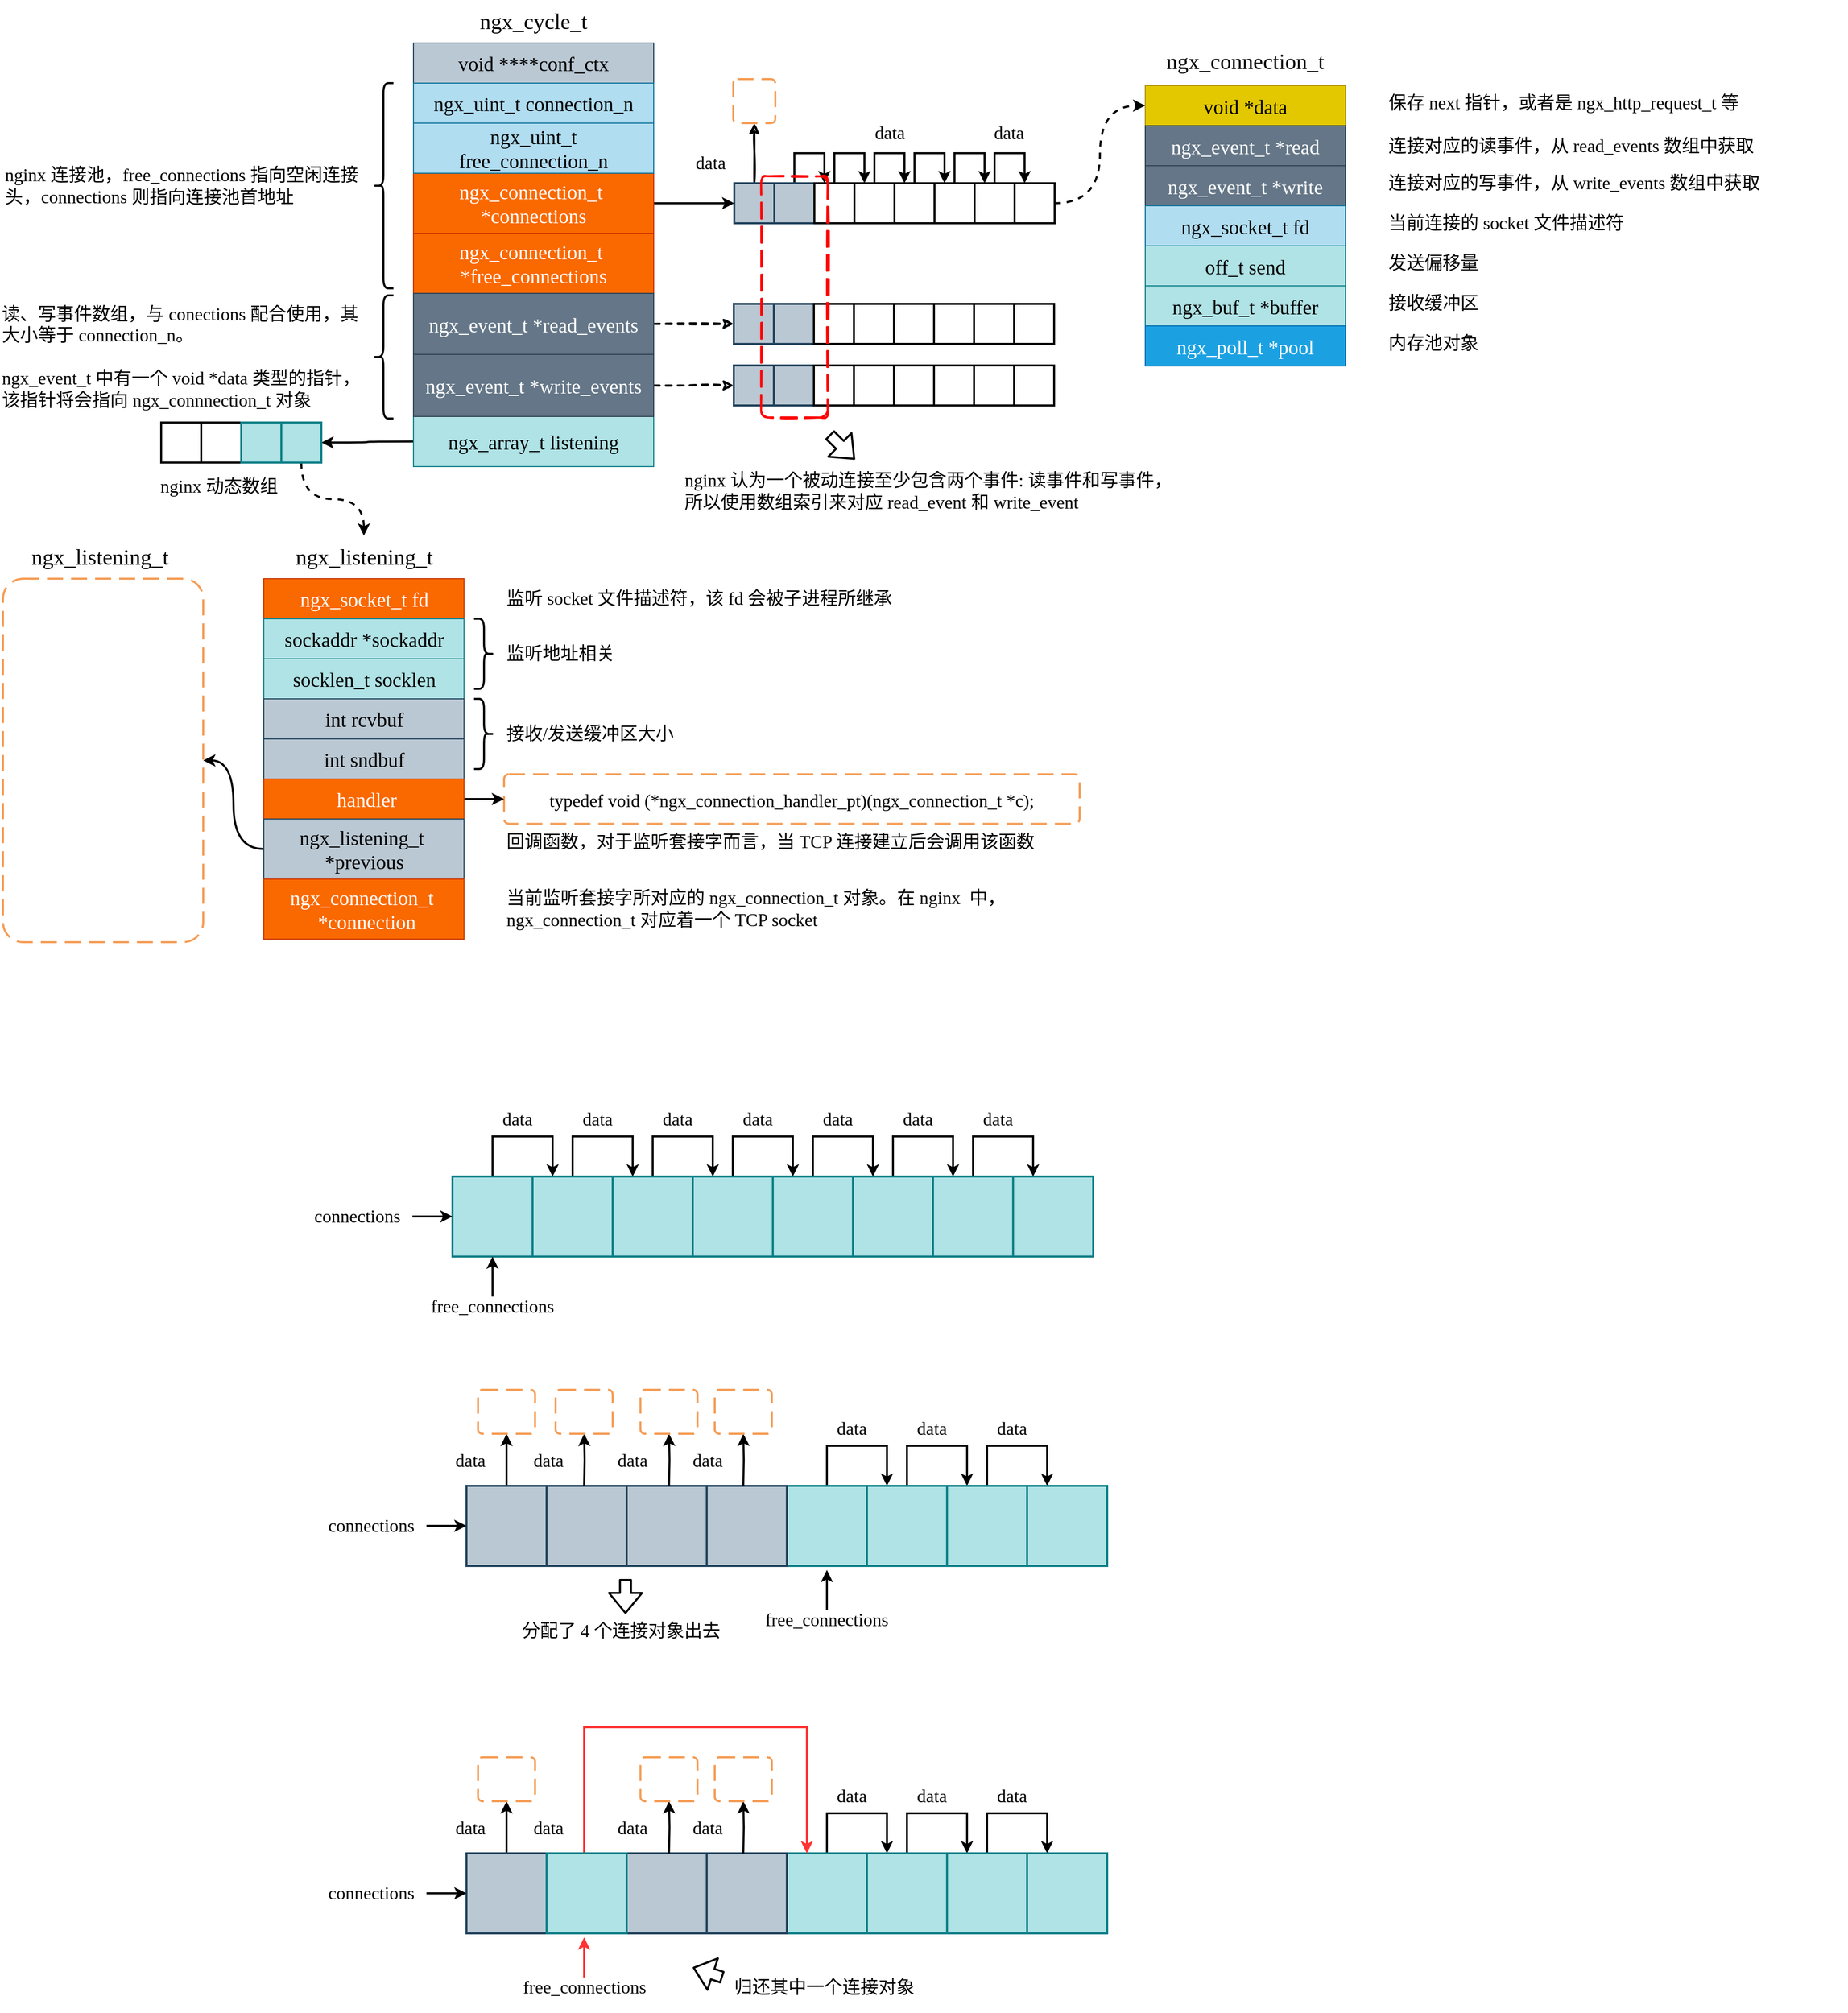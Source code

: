 <mxfile version="14.7.7" type="device"><diagram id="qRR4PgircbXjH4cGPyIg" name="Page-1"><mxGraphModel dx="2283" dy="1340" grid="0" gridSize="10" guides="1" tooltips="1" connect="1" arrows="1" fold="1" page="0" pageScale="1" pageWidth="827" pageHeight="1169" math="0" shadow="0"><root><mxCell id="0"/><mxCell id="1" parent="0"/><mxCell id="K-tA69AFn5iTEYI-sgyz-7" value="typedef void (*ngx_connection_handler_pt)(ngx_connection_t *c);" style="rounded=1;arcSize=10;dashed=1;strokeColor=#F59D56;fillColor=none;gradientColor=none;dashPattern=8 4;strokeWidth=2;fontFamily=Comic Sans MS;fontSize=18;" parent="1" vertex="1"><mxGeometry x="290.5" y="655.25" width="575" height="49.5" as="geometry"/></mxCell><mxCell id="K-tA69AFn5iTEYI-sgyz-1" value="&lt;div style=&quot;font-size: 20px&quot;&gt;ngx_socket_t fd&lt;/div&gt;" style="rounded=0;whiteSpace=wrap;html=1;fontFamily=Comic Sans MS;fontSize=20;fillColor=#fa6800;strokeColor=#C73500;fontColor=#FFFFFF;" parent="1" vertex="1"><mxGeometry x="50.5" y="460" width="200" height="40" as="geometry"/></mxCell><mxCell id="K-tA69AFn5iTEYI-sgyz-2" value="&lt;div style=&quot;font-size: 20px;&quot;&gt;sockaddr *sockaddr&lt;/div&gt;" style="rounded=0;whiteSpace=wrap;html=1;fontFamily=Comic Sans MS;fontSize=20;fillColor=#b0e3e6;strokeColor=#0e8088;" parent="1" vertex="1"><mxGeometry x="50.5" y="500" width="200" height="40" as="geometry"/></mxCell><mxCell id="K-tA69AFn5iTEYI-sgyz-3" value="&lt;div style=&quot;font-size: 20px;&quot;&gt;socklen_t socklen&lt;/div&gt;" style="rounded=0;whiteSpace=wrap;html=1;fontFamily=Comic Sans MS;fontSize=20;fillColor=#b0e3e6;strokeColor=#0e8088;" parent="1" vertex="1"><mxGeometry x="50.5" y="540" width="200" height="40" as="geometry"/></mxCell><mxCell id="K-tA69AFn5iTEYI-sgyz-4" value="&lt;div style=&quot;font-size: 20px;&quot;&gt;int rcvbuf&lt;/div&gt;" style="rounded=0;whiteSpace=wrap;html=1;fontFamily=Comic Sans MS;fontSize=20;fillColor=#bac8d3;strokeColor=#23445d;" parent="1" vertex="1"><mxGeometry x="50.5" y="580" width="200" height="40" as="geometry"/></mxCell><mxCell id="K-tA69AFn5iTEYI-sgyz-5" value="&lt;div style=&quot;font-size: 20px;&quot;&gt;int sndbuf&lt;/div&gt;" style="rounded=0;whiteSpace=wrap;html=1;fontFamily=Comic Sans MS;fontSize=20;fillColor=#bac8d3;strokeColor=#23445d;" parent="1" vertex="1"><mxGeometry x="50.5" y="620" width="200" height="40" as="geometry"/></mxCell><mxCell id="K-tA69AFn5iTEYI-sgyz-14" value="" style="edgeStyle=orthogonalEdgeStyle;rounded=0;orthogonalLoop=1;jettySize=auto;html=1;fontFamily=Comic Sans MS;fontSize=18;fontColor=#FFFFFF;strokeWidth=2;" parent="1" source="K-tA69AFn5iTEYI-sgyz-6" target="K-tA69AFn5iTEYI-sgyz-7" edge="1"><mxGeometry relative="1" as="geometry"/></mxCell><mxCell id="K-tA69AFn5iTEYI-sgyz-6" value="&lt;div style=&quot;font-size: 20px;&quot;&gt;&amp;nbsp;handler&lt;/div&gt;" style="rounded=0;whiteSpace=wrap;html=1;fontFamily=Comic Sans MS;fontSize=20;fillColor=#fa6800;strokeColor=#C73500;fontColor=#FFFFFF;" parent="1" vertex="1"><mxGeometry x="50.5" y="660" width="200" height="40" as="geometry"/></mxCell><mxCell id="ZWhpLGLQu3Ve62eVx6PN-2" style="edgeStyle=orthogonalEdgeStyle;rounded=0;orthogonalLoop=1;jettySize=auto;html=1;exitX=0;exitY=0.5;exitDx=0;exitDy=0;fontFamily=Comic Sans MS;fontSize=20;endArrow=classic;endFill=1;strokeWidth=2;curved=1;" edge="1" parent="1" source="K-tA69AFn5iTEYI-sgyz-8" target="ZWhpLGLQu3Ve62eVx6PN-1"><mxGeometry relative="1" as="geometry"/></mxCell><mxCell id="K-tA69AFn5iTEYI-sgyz-8" value="&lt;div style=&quot;font-size: 20px;&quot;&gt;&lt;span style=&quot;text-align: left; font-size: 20px;&quot;&gt;ngx_listening_t&amp;nbsp; &lt;br style=&quot;font-size: 20px;&quot;&gt;*previous&lt;/span&gt;&lt;br style=&quot;text-align: left; font-size: 20px;&quot;&gt;&lt;/div&gt;" style="rounded=0;whiteSpace=wrap;html=1;fontFamily=Comic Sans MS;fontSize=20;fillColor=#bac8d3;strokeColor=#23445d;" parent="1" vertex="1"><mxGeometry x="50.5" y="700" width="200" height="60" as="geometry"/></mxCell><mxCell id="K-tA69AFn5iTEYI-sgyz-9" value="&lt;div style=&quot;font-size: 20px;&quot;&gt;&lt;span style=&quot;text-align: left; font-size: 20px;&quot;&gt;ngx_connection_t&amp;nbsp; &amp;nbsp;*connection&lt;/span&gt;&lt;br style=&quot;text-align: left; font-size: 20px;&quot;&gt;&lt;/div&gt;" style="rounded=0;whiteSpace=wrap;html=1;fontFamily=Comic Sans MS;fontSize=20;fillColor=#fa6800;strokeColor=#C73500;fontColor=#FFFFFF;" parent="1" vertex="1"><mxGeometry x="50.5" y="760" width="200" height="60" as="geometry"/></mxCell><mxCell id="K-tA69AFn5iTEYI-sgyz-17" value="" style="shape=curlyBracket;whiteSpace=wrap;html=1;rounded=1;flipH=1;fontFamily=Comic Sans MS;fontSize=18;fontColor=#FFFFFF;strokeWidth=2;" parent="1" vertex="1"><mxGeometry x="260.5" y="500" width="20" height="70" as="geometry"/></mxCell><mxCell id="K-tA69AFn5iTEYI-sgyz-18" value="监听地址相关" style="text;html=1;strokeColor=none;fillColor=none;align=left;verticalAlign=middle;whiteSpace=wrap;rounded=0;fontFamily=Comic Sans MS;fontSize=18;" parent="1" vertex="1"><mxGeometry x="290.5" y="525" width="120" height="20" as="geometry"/></mxCell><mxCell id="K-tA69AFn5iTEYI-sgyz-19" value="监听 socket 文件描述符，该 fd 会被子进程所继承" style="text;html=1;strokeColor=none;fillColor=none;align=left;verticalAlign=middle;whiteSpace=wrap;rounded=0;fontFamily=Comic Sans MS;fontSize=18;" parent="1" vertex="1"><mxGeometry x="290.5" y="470" width="418" height="20" as="geometry"/></mxCell><mxCell id="K-tA69AFn5iTEYI-sgyz-20" value="" style="shape=curlyBracket;whiteSpace=wrap;html=1;rounded=1;flipH=1;fontFamily=Comic Sans MS;fontSize=18;fontColor=#FFFFFF;strokeWidth=2;" parent="1" vertex="1"><mxGeometry x="260.5" y="580" width="20" height="70" as="geometry"/></mxCell><mxCell id="K-tA69AFn5iTEYI-sgyz-21" value="接收/发送缓冲区大小" style="text;html=1;strokeColor=none;fillColor=none;align=left;verticalAlign=middle;whiteSpace=wrap;rounded=0;fontFamily=Comic Sans MS;fontSize=18;" parent="1" vertex="1"><mxGeometry x="290.5" y="605" width="220" height="20" as="geometry"/></mxCell><mxCell id="K-tA69AFn5iTEYI-sgyz-22" value="回调函数，对于监听套接字而言，当 TCP 连接建立后会调用该函数" style="text;html=1;strokeColor=none;fillColor=none;align=left;verticalAlign=middle;whiteSpace=wrap;rounded=0;fontFamily=Comic Sans MS;fontSize=18;" parent="1" vertex="1"><mxGeometry x="290.5" y="704.75" width="534" height="37.25" as="geometry"/></mxCell><mxCell id="K-tA69AFn5iTEYI-sgyz-23" value="当前监听套接字所对应的 ngx_connection_t 对象。在 nginx&amp;nbsp; 中，ngx_connection_t 对应着一个 TCP socket" style="text;html=1;strokeColor=none;fillColor=none;align=left;verticalAlign=middle;whiteSpace=wrap;rounded=0;fontFamily=Comic Sans MS;fontSize=18;" parent="1" vertex="1"><mxGeometry x="290.5" y="760" width="578" height="60" as="geometry"/></mxCell><mxCell id="K-tA69AFn5iTEYI-sgyz-24" value="ngx_listening_t" style="text;html=1;strokeColor=none;fillColor=none;align=center;verticalAlign=middle;whiteSpace=wrap;rounded=0;fontFamily=Comic Sans MS;fontSize=22;" parent="1" vertex="1"><mxGeometry x="50.5" y="417" width="200" height="43" as="geometry"/></mxCell><mxCell id="K-tA69AFn5iTEYI-sgyz-26" value="&lt;div style=&quot;font-size: 20px&quot;&gt;void ****conf_ctx&lt;/div&gt;" style="rounded=0;whiteSpace=wrap;html=1;fontFamily=Comic Sans MS;fontSize=20;fillColor=#bac8d3;strokeColor=#23445d;" parent="1" vertex="1"><mxGeometry x="200" y="-75" width="240" height="40" as="geometry"/></mxCell><mxCell id="35sNDJom8QJ9bqUCTne0-3" value="&lt;div style=&quot;font-size: 20px&quot;&gt;ngx_connection_t&amp;nbsp;&lt;br&gt;*free_connections&lt;/div&gt;" style="rounded=0;whiteSpace=wrap;html=1;fontFamily=Comic Sans MS;fontSize=20;fillColor=#fa6800;strokeColor=#C73500;fontColor=#FFFFFF;" parent="1" vertex="1"><mxGeometry x="200" y="115" width="240" height="60" as="geometry"/></mxCell><mxCell id="35sNDJom8QJ9bqUCTne0-26" style="edgeStyle=orthogonalEdgeStyle;rounded=0;orthogonalLoop=1;jettySize=auto;html=1;exitX=1;exitY=0.5;exitDx=0;exitDy=0;entryX=0;entryY=0.5;entryDx=0;entryDy=0;fontFamily=Comic Sans MS;fontSize=18;fontColor=#000000;strokeColor=#000000;strokeWidth=2;curved=1;" parent="1" source="35sNDJom8QJ9bqUCTne0-4" target="35sNDJom8QJ9bqUCTne0-10" edge="1"><mxGeometry relative="1" as="geometry"/></mxCell><mxCell id="35sNDJom8QJ9bqUCTne0-4" value="&lt;div style=&quot;font-size: 20px&quot;&gt;ngx_connection_t&amp;nbsp;&lt;br&gt;*connections&lt;/div&gt;" style="rounded=0;whiteSpace=wrap;html=1;fontFamily=Comic Sans MS;fontSize=20;fillColor=#fa6800;strokeColor=#C73500;fontColor=#FFFFFF;" parent="1" vertex="1"><mxGeometry x="200" y="55" width="240" height="60" as="geometry"/></mxCell><mxCell id="35sNDJom8QJ9bqUCTne0-5" value="&lt;div style=&quot;font-size: 20px&quot;&gt;ngx_uint_t connection_n&lt;/div&gt;" style="rounded=0;whiteSpace=wrap;html=1;fontFamily=Comic Sans MS;fontSize=20;fillColor=#b1ddf0;strokeColor=#10739e;" parent="1" vertex="1"><mxGeometry x="200" y="-35" width="240" height="40" as="geometry"/></mxCell><mxCell id="35sNDJom8QJ9bqUCTne0-6" value="&lt;div style=&quot;font-size: 20px&quot;&gt;ngx_uint_t free_connection_n&lt;/div&gt;" style="rounded=0;whiteSpace=wrap;html=1;fontFamily=Comic Sans MS;fontSize=20;fillColor=#b1ddf0;strokeColor=#10739e;" parent="1" vertex="1"><mxGeometry x="200" y="5" width="240" height="50" as="geometry"/></mxCell><mxCell id="ZWhpLGLQu3Ve62eVx6PN-9" style="edgeStyle=orthogonalEdgeStyle;curved=1;rounded=0;orthogonalLoop=1;jettySize=auto;html=1;exitX=0;exitY=0.5;exitDx=0;exitDy=0;entryX=1;entryY=0.5;entryDx=0;entryDy=0;fontFamily=Comic Sans MS;fontSize=20;endArrow=classic;endFill=1;strokeWidth=2;" edge="1" parent="1" source="35sNDJom8QJ9bqUCTne0-7" target="ZWhpLGLQu3Ve62eVx6PN-7"><mxGeometry relative="1" as="geometry"/></mxCell><mxCell id="35sNDJom8QJ9bqUCTne0-7" value="&lt;div style=&quot;font-size: 20px&quot;&gt;ngx_array_t listening&lt;/div&gt;" style="rounded=0;whiteSpace=wrap;html=1;fontFamily=Comic Sans MS;fontSize=20;fillColor=#b0e3e6;strokeColor=#0e8088;" parent="1" vertex="1"><mxGeometry x="200" y="298" width="240" height="50" as="geometry"/></mxCell><mxCell id="cY410_RrfV8VnTgWMcxO-17" style="edgeStyle=none;rounded=0;sketch=1;orthogonalLoop=1;jettySize=auto;html=1;exitX=1;exitY=0.5;exitDx=0;exitDy=0;entryX=0;entryY=0.5;entryDx=0;entryDy=0;dashed=1;fontFamily=Comic Sans MS;fontSize=18;fontColor=#FF3333;strokeWidth=2;" parent="1" source="35sNDJom8QJ9bqUCTne0-8" target="cY410_RrfV8VnTgWMcxO-1" edge="1"><mxGeometry relative="1" as="geometry"/></mxCell><mxCell id="35sNDJom8QJ9bqUCTne0-8" value="&lt;div style=&quot;font-size: 20px&quot;&gt;ngx_event_t *read_events&lt;/div&gt;" style="rounded=0;whiteSpace=wrap;html=1;fontFamily=Comic Sans MS;fontSize=20;fillColor=#647687;strokeColor=#314354;fontColor=#ffffff;" parent="1" vertex="1"><mxGeometry x="200" y="175" width="240" height="61" as="geometry"/></mxCell><mxCell id="cY410_RrfV8VnTgWMcxO-18" style="edgeStyle=none;rounded=0;sketch=1;orthogonalLoop=1;jettySize=auto;html=1;exitX=1;exitY=0.5;exitDx=0;exitDy=0;dashed=1;fontFamily=Comic Sans MS;fontSize=18;fontColor=#FF3333;strokeWidth=2;" parent="1" source="35sNDJom8QJ9bqUCTne0-9" target="cY410_RrfV8VnTgWMcxO-9" edge="1"><mxGeometry relative="1" as="geometry"/></mxCell><mxCell id="35sNDJom8QJ9bqUCTne0-9" value="&lt;div style=&quot;font-size: 20px&quot;&gt;ngx_event_t *write_events&lt;/div&gt;" style="rounded=0;whiteSpace=wrap;html=1;fontFamily=Comic Sans MS;fontSize=20;fillColor=#647687;strokeColor=#314354;fontColor=#ffffff;" parent="1" vertex="1"><mxGeometry x="200" y="236" width="240" height="62" as="geometry"/></mxCell><mxCell id="cY410_RrfV8VnTgWMcxO-20" style="edgeStyle=none;rounded=0;sketch=1;orthogonalLoop=1;jettySize=auto;html=1;exitX=0.5;exitY=0;exitDx=0;exitDy=0;entryX=0.5;entryY=1;entryDx=0;entryDy=0;fontFamily=Comic Sans MS;fontSize=18;fontColor=#FF3333;strokeWidth=2;" parent="1" source="35sNDJom8QJ9bqUCTne0-10" target="cY410_RrfV8VnTgWMcxO-19" edge="1"><mxGeometry relative="1" as="geometry"/></mxCell><mxCell id="35sNDJom8QJ9bqUCTne0-10" value="" style="whiteSpace=wrap;html=1;aspect=fixed;fontFamily=Comic Sans MS;fontSize=18;strokeWidth=2;align=center;fillColor=#bac8d3;strokeColor=#23445d;" parent="1" vertex="1"><mxGeometry x="520.5" y="65" width="40" height="40" as="geometry"/></mxCell><mxCell id="35sNDJom8QJ9bqUCTne0-19" style="edgeStyle=orthogonalEdgeStyle;rounded=0;orthogonalLoop=1;jettySize=auto;html=1;exitX=0.5;exitY=0;exitDx=0;exitDy=0;entryX=0.25;entryY=0;entryDx=0;entryDy=0;fontFamily=Comic Sans MS;fontSize=18;fontColor=#000000;strokeColor=#000000;strokeWidth=2;" parent="1" source="35sNDJom8QJ9bqUCTne0-11" target="35sNDJom8QJ9bqUCTne0-12" edge="1"><mxGeometry relative="1" as="geometry"><Array as="points"><mxPoint x="580.5" y="35"/><mxPoint x="610.5" y="35"/></Array></mxGeometry></mxCell><mxCell id="35sNDJom8QJ9bqUCTne0-11" value="" style="whiteSpace=wrap;html=1;aspect=fixed;fontFamily=Comic Sans MS;fontSize=18;strokeWidth=2;align=center;fillColor=#bac8d3;strokeColor=#23445d;" parent="1" vertex="1"><mxGeometry x="560.5" y="65" width="40" height="40" as="geometry"/></mxCell><mxCell id="35sNDJom8QJ9bqUCTne0-20" style="edgeStyle=orthogonalEdgeStyle;rounded=0;orthogonalLoop=1;jettySize=auto;html=1;exitX=0.5;exitY=0;exitDx=0;exitDy=0;entryX=0.25;entryY=0;entryDx=0;entryDy=0;fontFamily=Comic Sans MS;fontSize=18;fontColor=#000000;strokeColor=#000000;strokeWidth=2;" parent="1" source="35sNDJom8QJ9bqUCTne0-12" target="35sNDJom8QJ9bqUCTne0-13" edge="1"><mxGeometry relative="1" as="geometry"><Array as="points"><mxPoint x="620.5" y="35"/><mxPoint x="650.5" y="35"/></Array></mxGeometry></mxCell><mxCell id="35sNDJom8QJ9bqUCTne0-12" value="" style="whiteSpace=wrap;html=1;aspect=fixed;fontFamily=Comic Sans MS;fontSize=18;fontColor=#000000;strokeWidth=2;align=center;" parent="1" vertex="1"><mxGeometry x="600.5" y="65" width="40" height="40" as="geometry"/></mxCell><mxCell id="35sNDJom8QJ9bqUCTne0-21" style="edgeStyle=orthogonalEdgeStyle;rounded=0;orthogonalLoop=1;jettySize=auto;html=1;exitX=0.5;exitY=0;exitDx=0;exitDy=0;entryX=0.25;entryY=0;entryDx=0;entryDy=0;fontFamily=Comic Sans MS;fontSize=18;fontColor=#000000;strokeColor=#000000;strokeWidth=2;" parent="1" source="35sNDJom8QJ9bqUCTne0-13" target="35sNDJom8QJ9bqUCTne0-14" edge="1"><mxGeometry relative="1" as="geometry"><Array as="points"><mxPoint x="660.5" y="35"/><mxPoint x="690.5" y="35"/></Array></mxGeometry></mxCell><mxCell id="35sNDJom8QJ9bqUCTne0-13" value="" style="whiteSpace=wrap;html=1;aspect=fixed;fontFamily=Comic Sans MS;fontSize=18;fontColor=#000000;strokeWidth=2;align=center;" parent="1" vertex="1"><mxGeometry x="640.5" y="65" width="40" height="40" as="geometry"/></mxCell><mxCell id="35sNDJom8QJ9bqUCTne0-22" style="edgeStyle=orthogonalEdgeStyle;rounded=0;orthogonalLoop=1;jettySize=auto;html=1;exitX=0.5;exitY=0;exitDx=0;exitDy=0;entryX=0.25;entryY=0;entryDx=0;entryDy=0;fontFamily=Comic Sans MS;fontSize=18;fontColor=#000000;strokeColor=#000000;strokeWidth=2;" parent="1" source="35sNDJom8QJ9bqUCTne0-14" target="35sNDJom8QJ9bqUCTne0-15" edge="1"><mxGeometry relative="1" as="geometry"><Array as="points"><mxPoint x="700.5" y="35"/><mxPoint x="730.5" y="35"/></Array></mxGeometry></mxCell><mxCell id="35sNDJom8QJ9bqUCTne0-14" value="" style="whiteSpace=wrap;html=1;aspect=fixed;fontFamily=Comic Sans MS;fontSize=18;fontColor=#000000;strokeWidth=2;align=center;" parent="1" vertex="1"><mxGeometry x="680.5" y="65" width="40" height="40" as="geometry"/></mxCell><mxCell id="35sNDJom8QJ9bqUCTne0-23" style="edgeStyle=orthogonalEdgeStyle;rounded=0;orthogonalLoop=1;jettySize=auto;html=1;exitX=0.5;exitY=0;exitDx=0;exitDy=0;entryX=0.25;entryY=0;entryDx=0;entryDy=0;fontFamily=Comic Sans MS;fontSize=18;fontColor=#000000;strokeColor=#000000;strokeWidth=2;" parent="1" source="35sNDJom8QJ9bqUCTne0-15" target="35sNDJom8QJ9bqUCTne0-16" edge="1"><mxGeometry relative="1" as="geometry"><Array as="points"><mxPoint x="740.5" y="35"/><mxPoint x="770.5" y="35"/></Array></mxGeometry></mxCell><mxCell id="35sNDJom8QJ9bqUCTne0-15" value="" style="whiteSpace=wrap;html=1;aspect=fixed;fontFamily=Comic Sans MS;fontSize=18;fontColor=#000000;strokeWidth=2;align=center;" parent="1" vertex="1"><mxGeometry x="720.5" y="65" width="40" height="40" as="geometry"/></mxCell><mxCell id="35sNDJom8QJ9bqUCTne0-24" style="edgeStyle=orthogonalEdgeStyle;rounded=0;orthogonalLoop=1;jettySize=auto;html=1;exitX=0.5;exitY=0;exitDx=0;exitDy=0;entryX=0.25;entryY=0;entryDx=0;entryDy=0;fontFamily=Comic Sans MS;fontSize=18;fontColor=#000000;strokeColor=#000000;strokeWidth=2;" parent="1" source="35sNDJom8QJ9bqUCTne0-16" target="35sNDJom8QJ9bqUCTne0-17" edge="1"><mxGeometry relative="1" as="geometry"><Array as="points"><mxPoint x="780.5" y="35"/><mxPoint x="810.5" y="35"/></Array></mxGeometry></mxCell><mxCell id="35sNDJom8QJ9bqUCTne0-16" value="" style="whiteSpace=wrap;html=1;aspect=fixed;fontFamily=Comic Sans MS;fontSize=18;fontColor=#000000;strokeWidth=2;align=center;" parent="1" vertex="1"><mxGeometry x="760.5" y="65" width="40" height="40" as="geometry"/></mxCell><mxCell id="ZWhpLGLQu3Ve62eVx6PN-39" style="edgeStyle=orthogonalEdgeStyle;rounded=0;orthogonalLoop=1;jettySize=auto;html=1;exitX=1;exitY=0.5;exitDx=0;exitDy=0;entryX=0;entryY=0.5;entryDx=0;entryDy=0;fontFamily=Comic Sans MS;fontSize=18;endArrow=classic;endFill=1;strokeWidth=2;curved=1;dashed=1;" edge="1" parent="1" source="35sNDJom8QJ9bqUCTne0-17" target="ZWhpLGLQu3Ve62eVx6PN-12"><mxGeometry relative="1" as="geometry"/></mxCell><mxCell id="35sNDJom8QJ9bqUCTne0-17" value="" style="whiteSpace=wrap;html=1;aspect=fixed;fontFamily=Comic Sans MS;fontSize=18;fontColor=#000000;strokeWidth=2;align=center;" parent="1" vertex="1"><mxGeometry x="800.5" y="65" width="40" height="40" as="geometry"/></mxCell><mxCell id="35sNDJom8QJ9bqUCTne0-25" value="data" style="text;html=1;strokeColor=none;fillColor=none;align=left;verticalAlign=middle;whiteSpace=wrap;rounded=0;fontFamily=Comic Sans MS;fontSize=18;" parent="1" vertex="1"><mxGeometry x="479.5" y="35" width="50" height="20" as="geometry"/></mxCell><mxCell id="35sNDJom8QJ9bqUCTne0-31" value="" style="shape=curlyBracket;whiteSpace=wrap;html=1;rounded=1;fontFamily=Comic Sans MS;fontSize=18;fontColor=#000000;strokeWidth=2;align=center;" parent="1" vertex="1"><mxGeometry x="160" y="-35" width="20" height="205" as="geometry"/></mxCell><mxCell id="35sNDJom8QJ9bqUCTne0-32" value="nginx 连接池，free_connections 指向空闲连接头，connections 则指向连接池首地址" style="text;html=1;strokeColor=none;fillColor=none;align=left;verticalAlign=middle;whiteSpace=wrap;rounded=0;fontFamily=Comic Sans MS;fontSize=18;" parent="1" vertex="1"><mxGeometry x="-210" y="32.5" width="360" height="70" as="geometry"/></mxCell><mxCell id="35sNDJom8QJ9bqUCTne0-40" value="ngx_cycle_t" style="text;html=1;strokeColor=none;fillColor=none;align=center;verticalAlign=middle;whiteSpace=wrap;rounded=0;fontFamily=Comic Sans MS;fontSize=22;" parent="1" vertex="1"><mxGeometry x="200" y="-118" width="240" height="43" as="geometry"/></mxCell><mxCell id="35sNDJom8QJ9bqUCTne0-42" value="读、写事件数组，与 conections 配合使用，其大小等于 connection_n。&lt;br&gt;&lt;br&gt;ngx_event_t 中有一个 void *data 类型的指针，该指针将会指向 ngx_connnection_t 对象&amp;nbsp;" style="text;html=1;strokeColor=none;fillColor=none;align=left;verticalAlign=middle;whiteSpace=wrap;rounded=0;fontFamily=Comic Sans MS;fontSize=18;" parent="1" vertex="1"><mxGeometry x="-213" y="161" width="365" height="155" as="geometry"/></mxCell><mxCell id="nEv0cAip4Yla2M_YHe4v-11" style="edgeStyle=orthogonalEdgeStyle;rounded=0;sketch=0;orthogonalLoop=1;jettySize=auto;html=1;exitX=0.5;exitY=0;exitDx=0;exitDy=0;entryX=0.25;entryY=0;entryDx=0;entryDy=0;fontFamily=Comic Sans MS;fontSize=18;fontColor=#000000;endArrow=classic;endFill=1;strokeWidth=2;" parent="1" source="nEv0cAip4Yla2M_YHe4v-1" target="nEv0cAip4Yla2M_YHe4v-2" edge="1"><mxGeometry relative="1" as="geometry"><Array as="points"><mxPoint x="279" y="1017"/><mxPoint x="339" y="1017"/></Array></mxGeometry></mxCell><mxCell id="nEv0cAip4Yla2M_YHe4v-1" value="" style="whiteSpace=wrap;html=1;aspect=fixed;rounded=0;sketch=0;fontFamily=Comic Sans MS;fontSize=18;strokeWidth=2;align=center;fillColor=#b0e3e6;strokeColor=#0e8088;" parent="1" vertex="1"><mxGeometry x="239" y="1057" width="80" height="80" as="geometry"/></mxCell><mxCell id="nEv0cAip4Yla2M_YHe4v-13" style="edgeStyle=orthogonalEdgeStyle;rounded=0;sketch=0;orthogonalLoop=1;jettySize=auto;html=1;exitX=0.5;exitY=0;exitDx=0;exitDy=0;entryX=0.25;entryY=0;entryDx=0;entryDy=0;fontFamily=Comic Sans MS;fontSize=18;fontColor=#000000;endArrow=classic;endFill=1;strokeWidth=2;" parent="1" source="nEv0cAip4Yla2M_YHe4v-2" target="nEv0cAip4Yla2M_YHe4v-4" edge="1"><mxGeometry relative="1" as="geometry"><Array as="points"><mxPoint x="359" y="1017"/><mxPoint x="419" y="1017"/></Array></mxGeometry></mxCell><mxCell id="nEv0cAip4Yla2M_YHe4v-2" value="" style="whiteSpace=wrap;html=1;aspect=fixed;rounded=0;sketch=0;fontFamily=Comic Sans MS;fontSize=18;strokeWidth=2;align=center;fillColor=#b0e3e6;strokeColor=#0e8088;" parent="1" vertex="1"><mxGeometry x="319" y="1057" width="80" height="80" as="geometry"/></mxCell><mxCell id="nEv0cAip4Yla2M_YHe4v-14" style="edgeStyle=orthogonalEdgeStyle;rounded=0;sketch=0;orthogonalLoop=1;jettySize=auto;html=1;exitX=0.5;exitY=0;exitDx=0;exitDy=0;entryX=0.25;entryY=0;entryDx=0;entryDy=0;fontFamily=Comic Sans MS;fontSize=18;fontColor=#000000;endArrow=classic;endFill=1;strokeWidth=2;" parent="1" source="nEv0cAip4Yla2M_YHe4v-4" target="nEv0cAip4Yla2M_YHe4v-5" edge="1"><mxGeometry relative="1" as="geometry"><Array as="points"><mxPoint x="439" y="1017"/><mxPoint x="499" y="1017"/></Array></mxGeometry></mxCell><mxCell id="nEv0cAip4Yla2M_YHe4v-4" value="" style="whiteSpace=wrap;html=1;aspect=fixed;rounded=0;sketch=0;fontFamily=Comic Sans MS;fontSize=18;strokeWidth=2;align=center;fillColor=#b0e3e6;strokeColor=#0e8088;" parent="1" vertex="1"><mxGeometry x="399" y="1057" width="80" height="80" as="geometry"/></mxCell><mxCell id="nEv0cAip4Yla2M_YHe4v-15" style="edgeStyle=orthogonalEdgeStyle;rounded=0;sketch=0;orthogonalLoop=1;jettySize=auto;html=1;exitX=0.5;exitY=0;exitDx=0;exitDy=0;entryX=0.25;entryY=0;entryDx=0;entryDy=0;fontFamily=Comic Sans MS;fontSize=18;fontColor=#000000;endArrow=classic;endFill=1;strokeWidth=2;" parent="1" source="nEv0cAip4Yla2M_YHe4v-5" target="nEv0cAip4Yla2M_YHe4v-6" edge="1"><mxGeometry relative="1" as="geometry"><Array as="points"><mxPoint x="519" y="1017"/><mxPoint x="579" y="1017"/></Array></mxGeometry></mxCell><mxCell id="nEv0cAip4Yla2M_YHe4v-5" value="" style="whiteSpace=wrap;html=1;aspect=fixed;rounded=0;sketch=0;fontFamily=Comic Sans MS;fontSize=18;strokeWidth=2;align=center;fillColor=#b0e3e6;strokeColor=#0e8088;" parent="1" vertex="1"><mxGeometry x="479" y="1057" width="80" height="80" as="geometry"/></mxCell><mxCell id="nEv0cAip4Yla2M_YHe4v-16" style="edgeStyle=orthogonalEdgeStyle;rounded=0;sketch=0;orthogonalLoop=1;jettySize=auto;html=1;exitX=0.5;exitY=0;exitDx=0;exitDy=0;entryX=0.25;entryY=0;entryDx=0;entryDy=0;fontFamily=Comic Sans MS;fontSize=18;fontColor=#000000;endArrow=classic;endFill=1;strokeWidth=2;" parent="1" source="nEv0cAip4Yla2M_YHe4v-6" target="nEv0cAip4Yla2M_YHe4v-7" edge="1"><mxGeometry relative="1" as="geometry"><Array as="points"><mxPoint x="599" y="1017"/><mxPoint x="659" y="1017"/></Array></mxGeometry></mxCell><mxCell id="nEv0cAip4Yla2M_YHe4v-6" value="" style="whiteSpace=wrap;html=1;aspect=fixed;rounded=0;sketch=0;fontFamily=Comic Sans MS;fontSize=18;strokeWidth=2;align=center;fillColor=#b0e3e6;strokeColor=#0e8088;" parent="1" vertex="1"><mxGeometry x="559" y="1057" width="80" height="80" as="geometry"/></mxCell><mxCell id="nEv0cAip4Yla2M_YHe4v-17" style="edgeStyle=orthogonalEdgeStyle;rounded=0;sketch=0;orthogonalLoop=1;jettySize=auto;html=1;exitX=0.5;exitY=0;exitDx=0;exitDy=0;entryX=0.25;entryY=0;entryDx=0;entryDy=0;fontFamily=Comic Sans MS;fontSize=18;fontColor=#000000;endArrow=classic;endFill=1;strokeWidth=2;" parent="1" source="nEv0cAip4Yla2M_YHe4v-7" target="nEv0cAip4Yla2M_YHe4v-8" edge="1"><mxGeometry relative="1" as="geometry"><Array as="points"><mxPoint x="679" y="1017"/><mxPoint x="739" y="1017"/></Array></mxGeometry></mxCell><mxCell id="nEv0cAip4Yla2M_YHe4v-7" value="" style="whiteSpace=wrap;html=1;aspect=fixed;rounded=0;sketch=0;fontFamily=Comic Sans MS;fontSize=18;strokeWidth=2;align=center;fillColor=#b0e3e6;strokeColor=#0e8088;" parent="1" vertex="1"><mxGeometry x="639" y="1057" width="80" height="80" as="geometry"/></mxCell><mxCell id="nEv0cAip4Yla2M_YHe4v-18" style="edgeStyle=orthogonalEdgeStyle;rounded=0;sketch=0;orthogonalLoop=1;jettySize=auto;html=1;exitX=0.5;exitY=0;exitDx=0;exitDy=0;entryX=0.25;entryY=0;entryDx=0;entryDy=0;fontFamily=Comic Sans MS;fontSize=18;fontColor=#000000;endArrow=classic;endFill=1;strokeWidth=2;" parent="1" source="nEv0cAip4Yla2M_YHe4v-8" target="nEv0cAip4Yla2M_YHe4v-9" edge="1"><mxGeometry relative="1" as="geometry"><Array as="points"><mxPoint x="759" y="1017"/><mxPoint x="819" y="1017"/></Array></mxGeometry></mxCell><mxCell id="nEv0cAip4Yla2M_YHe4v-8" value="" style="whiteSpace=wrap;html=1;aspect=fixed;rounded=0;sketch=0;fontFamily=Comic Sans MS;fontSize=18;strokeWidth=2;align=center;fillColor=#b0e3e6;strokeColor=#0e8088;" parent="1" vertex="1"><mxGeometry x="719" y="1057" width="80" height="80" as="geometry"/></mxCell><mxCell id="nEv0cAip4Yla2M_YHe4v-9" value="" style="whiteSpace=wrap;html=1;aspect=fixed;rounded=0;sketch=0;fontFamily=Comic Sans MS;fontSize=18;strokeWidth=2;align=center;fillColor=#b0e3e6;strokeColor=#0e8088;" parent="1" vertex="1"><mxGeometry x="799" y="1057" width="80" height="80" as="geometry"/></mxCell><mxCell id="nEv0cAip4Yla2M_YHe4v-19" value="data" style="text;html=1;strokeColor=none;fillColor=none;align=center;verticalAlign=middle;whiteSpace=wrap;rounded=0;fontFamily=Comic Sans MS;fontSize=18;" parent="1" vertex="1"><mxGeometry x="279" y="987" width="50" height="25" as="geometry"/></mxCell><mxCell id="nEv0cAip4Yla2M_YHe4v-20" value="data" style="text;html=1;strokeColor=none;fillColor=none;align=center;verticalAlign=middle;whiteSpace=wrap;rounded=0;fontFamily=Comic Sans MS;fontSize=18;" parent="1" vertex="1"><mxGeometry x="359" y="987" width="50" height="25" as="geometry"/></mxCell><mxCell id="nEv0cAip4Yla2M_YHe4v-21" value="data" style="text;html=1;strokeColor=none;fillColor=none;align=center;verticalAlign=middle;whiteSpace=wrap;rounded=0;fontFamily=Comic Sans MS;fontSize=18;" parent="1" vertex="1"><mxGeometry x="439" y="987" width="50" height="25" as="geometry"/></mxCell><mxCell id="nEv0cAip4Yla2M_YHe4v-22" value="data" style="text;html=1;strokeColor=none;fillColor=none;align=center;verticalAlign=middle;whiteSpace=wrap;rounded=0;fontFamily=Comic Sans MS;fontSize=18;" parent="1" vertex="1"><mxGeometry x="519" y="987" width="50" height="25" as="geometry"/></mxCell><mxCell id="nEv0cAip4Yla2M_YHe4v-23" value="data" style="text;html=1;strokeColor=none;fillColor=none;align=center;verticalAlign=middle;whiteSpace=wrap;rounded=0;fontFamily=Comic Sans MS;fontSize=18;" parent="1" vertex="1"><mxGeometry x="599" y="987" width="50" height="25" as="geometry"/></mxCell><mxCell id="nEv0cAip4Yla2M_YHe4v-24" value="data" style="text;html=1;strokeColor=none;fillColor=none;align=center;verticalAlign=middle;whiteSpace=wrap;rounded=0;fontFamily=Comic Sans MS;fontSize=18;" parent="1" vertex="1"><mxGeometry x="679" y="987" width="50" height="25" as="geometry"/></mxCell><mxCell id="nEv0cAip4Yla2M_YHe4v-25" value="data" style="text;html=1;strokeColor=none;fillColor=none;align=center;verticalAlign=middle;whiteSpace=wrap;rounded=0;fontFamily=Comic Sans MS;fontSize=18;" parent="1" vertex="1"><mxGeometry x="759" y="987" width="50" height="25" as="geometry"/></mxCell><mxCell id="nEv0cAip4Yla2M_YHe4v-29" style="edgeStyle=orthogonalEdgeStyle;rounded=0;sketch=0;orthogonalLoop=1;jettySize=auto;html=1;exitX=1;exitY=0.5;exitDx=0;exitDy=0;entryX=0;entryY=0.5;entryDx=0;entryDy=0;fontFamily=Comic Sans MS;fontSize=18;fontColor=#000000;endArrow=classic;endFill=1;strokeWidth=2;" parent="1" source="nEv0cAip4Yla2M_YHe4v-26" target="nEv0cAip4Yla2M_YHe4v-1" edge="1"><mxGeometry relative="1" as="geometry"/></mxCell><mxCell id="nEv0cAip4Yla2M_YHe4v-26" value="connections" style="text;html=1;strokeColor=none;fillColor=none;align=center;verticalAlign=middle;whiteSpace=wrap;rounded=0;fontFamily=Comic Sans MS;fontSize=18;" parent="1" vertex="1"><mxGeometry x="89" y="1087" width="110" height="20" as="geometry"/></mxCell><mxCell id="nEv0cAip4Yla2M_YHe4v-28" style="edgeStyle=orthogonalEdgeStyle;rounded=0;sketch=0;orthogonalLoop=1;jettySize=auto;html=1;exitX=0.5;exitY=0;exitDx=0;exitDy=0;entryX=0.5;entryY=1;entryDx=0;entryDy=0;fontFamily=Comic Sans MS;fontSize=18;fontColor=#000000;endArrow=classic;endFill=1;strokeWidth=2;" parent="1" source="nEv0cAip4Yla2M_YHe4v-27" target="nEv0cAip4Yla2M_YHe4v-1" edge="1"><mxGeometry relative="1" as="geometry"/></mxCell><mxCell id="nEv0cAip4Yla2M_YHe4v-27" value="free_connections" style="text;html=1;strokeColor=none;fillColor=none;align=center;verticalAlign=middle;whiteSpace=wrap;rounded=0;fontFamily=Comic Sans MS;fontSize=18;" parent="1" vertex="1"><mxGeometry x="224" y="1177" width="110" height="20" as="geometry"/></mxCell><mxCell id="nEv0cAip4Yla2M_YHe4v-62" style="edgeStyle=orthogonalEdgeStyle;rounded=0;sketch=0;orthogonalLoop=1;jettySize=auto;html=1;exitX=0.5;exitY=0;exitDx=0;exitDy=0;entryX=0.5;entryY=1;entryDx=0;entryDy=0;fontFamily=Comic Sans MS;fontSize=18;fontColor=#000000;endArrow=classic;endFill=1;strokeWidth=2;" parent="1" source="nEv0cAip4Yla2M_YHe4v-34" target="nEv0cAip4Yla2M_YHe4v-61" edge="1"><mxGeometry relative="1" as="geometry"/></mxCell><mxCell id="nEv0cAip4Yla2M_YHe4v-34" value="" style="whiteSpace=wrap;html=1;aspect=fixed;rounded=0;sketch=0;fontFamily=Comic Sans MS;fontSize=18;strokeWidth=2;align=center;fillColor=#bac8d3;strokeColor=#23445d;" parent="1" vertex="1"><mxGeometry x="253" y="1366" width="80" height="80" as="geometry"/></mxCell><mxCell id="nEv0cAip4Yla2M_YHe4v-36" value="" style="whiteSpace=wrap;html=1;aspect=fixed;rounded=0;sketch=0;fontFamily=Comic Sans MS;fontSize=18;strokeWidth=2;align=center;fillColor=#bac8d3;strokeColor=#23445d;" parent="1" vertex="1"><mxGeometry x="333" y="1366" width="80" height="80" as="geometry"/></mxCell><mxCell id="nEv0cAip4Yla2M_YHe4v-41" style="edgeStyle=orthogonalEdgeStyle;rounded=0;sketch=0;orthogonalLoop=1;jettySize=auto;html=1;exitX=0.5;exitY=0;exitDx=0;exitDy=0;entryX=0.25;entryY=0;entryDx=0;entryDy=0;fontFamily=Comic Sans MS;fontSize=18;fontColor=#000000;endArrow=classic;endFill=1;strokeWidth=2;" parent="1" source="nEv0cAip4Yla2M_YHe4v-42" target="nEv0cAip4Yla2M_YHe4v-44" edge="1"><mxGeometry relative="1" as="geometry"><Array as="points"><mxPoint x="613" y="1326"/><mxPoint x="673" y="1326"/></Array></mxGeometry></mxCell><mxCell id="nEv0cAip4Yla2M_YHe4v-42" value="" style="whiteSpace=wrap;html=1;aspect=fixed;rounded=0;sketch=0;fontFamily=Comic Sans MS;fontSize=18;strokeWidth=2;align=center;fillColor=#b0e3e6;strokeColor=#0e8088;" parent="1" vertex="1"><mxGeometry x="573" y="1366" width="80" height="80" as="geometry"/></mxCell><mxCell id="nEv0cAip4Yla2M_YHe4v-43" style="edgeStyle=orthogonalEdgeStyle;rounded=0;sketch=0;orthogonalLoop=1;jettySize=auto;html=1;exitX=0.5;exitY=0;exitDx=0;exitDy=0;entryX=0.25;entryY=0;entryDx=0;entryDy=0;fontFamily=Comic Sans MS;fontSize=18;fontColor=#000000;endArrow=classic;endFill=1;strokeWidth=2;" parent="1" source="nEv0cAip4Yla2M_YHe4v-44" target="nEv0cAip4Yla2M_YHe4v-46" edge="1"><mxGeometry relative="1" as="geometry"><Array as="points"><mxPoint x="693" y="1326"/><mxPoint x="753" y="1326"/></Array></mxGeometry></mxCell><mxCell id="nEv0cAip4Yla2M_YHe4v-44" value="" style="whiteSpace=wrap;html=1;aspect=fixed;rounded=0;sketch=0;fontFamily=Comic Sans MS;fontSize=18;strokeWidth=2;align=center;fillColor=#b0e3e6;strokeColor=#0e8088;" parent="1" vertex="1"><mxGeometry x="653" y="1366" width="80" height="80" as="geometry"/></mxCell><mxCell id="nEv0cAip4Yla2M_YHe4v-45" style="edgeStyle=orthogonalEdgeStyle;rounded=0;sketch=0;orthogonalLoop=1;jettySize=auto;html=1;exitX=0.5;exitY=0;exitDx=0;exitDy=0;entryX=0.25;entryY=0;entryDx=0;entryDy=0;fontFamily=Comic Sans MS;fontSize=18;fontColor=#000000;endArrow=classic;endFill=1;strokeWidth=2;" parent="1" source="nEv0cAip4Yla2M_YHe4v-46" target="nEv0cAip4Yla2M_YHe4v-47" edge="1"><mxGeometry relative="1" as="geometry"><Array as="points"><mxPoint x="773" y="1326"/><mxPoint x="833" y="1326"/></Array></mxGeometry></mxCell><mxCell id="nEv0cAip4Yla2M_YHe4v-46" value="" style="whiteSpace=wrap;html=1;aspect=fixed;rounded=0;sketch=0;fontFamily=Comic Sans MS;fontSize=18;strokeWidth=2;align=center;fillColor=#b0e3e6;strokeColor=#0e8088;" parent="1" vertex="1"><mxGeometry x="733" y="1366" width="80" height="80" as="geometry"/></mxCell><mxCell id="nEv0cAip4Yla2M_YHe4v-47" value="" style="whiteSpace=wrap;html=1;aspect=fixed;rounded=0;sketch=0;fontFamily=Comic Sans MS;fontSize=18;strokeWidth=2;align=center;fillColor=#b0e3e6;strokeColor=#0e8088;" parent="1" vertex="1"><mxGeometry x="813" y="1366" width="80" height="80" as="geometry"/></mxCell><mxCell id="nEv0cAip4Yla2M_YHe4v-48" value="data" style="text;html=1;strokeColor=none;fillColor=none;align=center;verticalAlign=middle;whiteSpace=wrap;rounded=0;fontFamily=Comic Sans MS;fontSize=18;" parent="1" vertex="1"><mxGeometry x="232" y="1328" width="50" height="25" as="geometry"/></mxCell><mxCell id="nEv0cAip4Yla2M_YHe4v-52" value="data" style="text;html=1;strokeColor=none;fillColor=none;align=center;verticalAlign=middle;whiteSpace=wrap;rounded=0;fontFamily=Comic Sans MS;fontSize=18;" parent="1" vertex="1"><mxGeometry x="613" y="1296" width="50" height="25" as="geometry"/></mxCell><mxCell id="nEv0cAip4Yla2M_YHe4v-53" value="data" style="text;html=1;strokeColor=none;fillColor=none;align=center;verticalAlign=middle;whiteSpace=wrap;rounded=0;fontFamily=Comic Sans MS;fontSize=18;" parent="1" vertex="1"><mxGeometry x="693" y="1296" width="50" height="25" as="geometry"/></mxCell><mxCell id="nEv0cAip4Yla2M_YHe4v-54" value="data" style="text;html=1;strokeColor=none;fillColor=none;align=center;verticalAlign=middle;whiteSpace=wrap;rounded=0;fontFamily=Comic Sans MS;fontSize=18;" parent="1" vertex="1"><mxGeometry x="773" y="1296" width="50" height="25" as="geometry"/></mxCell><mxCell id="nEv0cAip4Yla2M_YHe4v-55" style="edgeStyle=orthogonalEdgeStyle;rounded=0;sketch=0;orthogonalLoop=1;jettySize=auto;html=1;exitX=1;exitY=0.5;exitDx=0;exitDy=0;entryX=0;entryY=0.5;entryDx=0;entryDy=0;fontFamily=Comic Sans MS;fontSize=18;fontColor=#000000;endArrow=classic;endFill=1;strokeWidth=2;" parent="1" source="nEv0cAip4Yla2M_YHe4v-56" target="nEv0cAip4Yla2M_YHe4v-34" edge="1"><mxGeometry relative="1" as="geometry"/></mxCell><mxCell id="nEv0cAip4Yla2M_YHe4v-56" value="connections" style="text;html=1;strokeColor=none;fillColor=none;align=center;verticalAlign=middle;whiteSpace=wrap;rounded=0;fontFamily=Comic Sans MS;fontSize=18;" parent="1" vertex="1"><mxGeometry x="103" y="1396" width="110" height="20" as="geometry"/></mxCell><mxCell id="nEv0cAip4Yla2M_YHe4v-57" style="edgeStyle=orthogonalEdgeStyle;rounded=0;sketch=0;orthogonalLoop=1;jettySize=auto;html=1;exitX=0.5;exitY=0;exitDx=0;exitDy=0;entryX=0.5;entryY=1;entryDx=0;entryDy=0;fontFamily=Comic Sans MS;fontSize=18;fontColor=#000000;endArrow=classic;endFill=1;strokeWidth=2;" parent="1" source="nEv0cAip4Yla2M_YHe4v-58" edge="1"><mxGeometry relative="1" as="geometry"><mxPoint x="613" y="1450" as="targetPoint"/></mxGeometry></mxCell><mxCell id="nEv0cAip4Yla2M_YHe4v-58" value="free_connections" style="text;html=1;strokeColor=none;fillColor=none;align=center;verticalAlign=middle;whiteSpace=wrap;rounded=0;fontFamily=Comic Sans MS;fontSize=18;" parent="1" vertex="1"><mxGeometry x="558" y="1490" width="110" height="20" as="geometry"/></mxCell><mxCell id="nEv0cAip4Yla2M_YHe4v-38" value="" style="whiteSpace=wrap;html=1;aspect=fixed;rounded=0;sketch=0;fontFamily=Comic Sans MS;fontSize=18;strokeWidth=2;align=center;fillColor=#bac8d3;strokeColor=#23445d;" parent="1" vertex="1"><mxGeometry x="413" y="1366" width="80" height="80" as="geometry"/></mxCell><mxCell id="nEv0cAip4Yla2M_YHe4v-59" value="分配了 4 个连接对象出去" style="text;html=1;strokeColor=none;fillColor=none;align=center;verticalAlign=middle;whiteSpace=wrap;rounded=0;fontFamily=Comic Sans MS;fontSize=18;" parent="1" vertex="1"><mxGeometry x="286" y="1481" width="243" height="60" as="geometry"/></mxCell><mxCell id="nEv0cAip4Yla2M_YHe4v-60" value="" style="shape=flexArrow;endArrow=classic;html=1;fontFamily=Comic Sans MS;fontSize=18;fontColor=#000000;strokeWidth=2;" parent="1" edge="1"><mxGeometry width="50" height="50" relative="1" as="geometry"><mxPoint x="411.82" y="1459" as="sourcePoint"/><mxPoint x="411.82" y="1494" as="targetPoint"/></mxGeometry></mxCell><mxCell id="nEv0cAip4Yla2M_YHe4v-40" value="" style="whiteSpace=wrap;html=1;aspect=fixed;rounded=0;sketch=0;fontFamily=Comic Sans MS;fontSize=18;strokeWidth=2;align=center;fillColor=#bac8d3;strokeColor=#23445d;" parent="1" vertex="1"><mxGeometry x="493" y="1366" width="80" height="80" as="geometry"/></mxCell><mxCell id="nEv0cAip4Yla2M_YHe4v-61" value="" style="rounded=1;arcSize=10;dashed=1;strokeColor=#F59D56;fillColor=none;gradientColor=none;dashPattern=8 4;strokeWidth=2;sketch=0;fontFamily=Comic Sans MS;fontSize=18;fontColor=#000000;align=center;" parent="1" vertex="1"><mxGeometry x="264.5" y="1270" width="57" height="44" as="geometry"/></mxCell><mxCell id="nEv0cAip4Yla2M_YHe4v-63" style="edgeStyle=orthogonalEdgeStyle;rounded=0;sketch=0;orthogonalLoop=1;jettySize=auto;html=1;exitX=0.5;exitY=0;exitDx=0;exitDy=0;entryX=0.5;entryY=1;entryDx=0;entryDy=0;fontFamily=Comic Sans MS;fontSize=18;fontColor=#000000;endArrow=classic;endFill=1;strokeWidth=2;" parent="1" target="nEv0cAip4Yla2M_YHe4v-65" edge="1"><mxGeometry relative="1" as="geometry"><mxPoint x="370.5" y="1366" as="sourcePoint"/></mxGeometry></mxCell><mxCell id="nEv0cAip4Yla2M_YHe4v-64" value="data" style="text;html=1;strokeColor=none;fillColor=none;align=center;verticalAlign=middle;whiteSpace=wrap;rounded=0;fontFamily=Comic Sans MS;fontSize=18;" parent="1" vertex="1"><mxGeometry x="309.5" y="1328" width="50" height="25" as="geometry"/></mxCell><mxCell id="nEv0cAip4Yla2M_YHe4v-65" value="" style="rounded=1;arcSize=10;dashed=1;strokeColor=#F59D56;fillColor=none;gradientColor=none;dashPattern=8 4;strokeWidth=2;sketch=0;fontFamily=Comic Sans MS;fontSize=18;fontColor=#000000;align=center;" parent="1" vertex="1"><mxGeometry x="342" y="1270" width="57" height="44" as="geometry"/></mxCell><mxCell id="nEv0cAip4Yla2M_YHe4v-66" style="edgeStyle=orthogonalEdgeStyle;rounded=0;sketch=0;orthogonalLoop=1;jettySize=auto;html=1;exitX=0.5;exitY=0;exitDx=0;exitDy=0;entryX=0.5;entryY=1;entryDx=0;entryDy=0;fontFamily=Comic Sans MS;fontSize=18;fontColor=#000000;endArrow=classic;endFill=1;strokeWidth=2;" parent="1" target="nEv0cAip4Yla2M_YHe4v-68" edge="1"><mxGeometry relative="1" as="geometry"><mxPoint x="455.25" y="1366" as="sourcePoint"/></mxGeometry></mxCell><mxCell id="nEv0cAip4Yla2M_YHe4v-67" value="data" style="text;html=1;strokeColor=none;fillColor=none;align=center;verticalAlign=middle;whiteSpace=wrap;rounded=0;fontFamily=Comic Sans MS;fontSize=18;" parent="1" vertex="1"><mxGeometry x="394.25" y="1328" width="50" height="25" as="geometry"/></mxCell><mxCell id="nEv0cAip4Yla2M_YHe4v-68" value="" style="rounded=1;arcSize=10;dashed=1;strokeColor=#F59D56;fillColor=none;gradientColor=none;dashPattern=8 4;strokeWidth=2;sketch=0;fontFamily=Comic Sans MS;fontSize=18;fontColor=#000000;align=center;" parent="1" vertex="1"><mxGeometry x="426.75" y="1270" width="57" height="44" as="geometry"/></mxCell><mxCell id="nEv0cAip4Yla2M_YHe4v-69" style="edgeStyle=orthogonalEdgeStyle;rounded=0;sketch=0;orthogonalLoop=1;jettySize=auto;html=1;exitX=0.5;exitY=0;exitDx=0;exitDy=0;entryX=0.5;entryY=1;entryDx=0;entryDy=0;fontFamily=Comic Sans MS;fontSize=18;fontColor=#000000;endArrow=classic;endFill=1;strokeWidth=2;" parent="1" target="nEv0cAip4Yla2M_YHe4v-71" edge="1"><mxGeometry relative="1" as="geometry"><mxPoint x="529.5" y="1366" as="sourcePoint"/></mxGeometry></mxCell><mxCell id="nEv0cAip4Yla2M_YHe4v-70" value="data" style="text;html=1;strokeColor=none;fillColor=none;align=center;verticalAlign=middle;whiteSpace=wrap;rounded=0;fontFamily=Comic Sans MS;fontSize=18;" parent="1" vertex="1"><mxGeometry x="468.5" y="1328" width="50" height="25" as="geometry"/></mxCell><mxCell id="nEv0cAip4Yla2M_YHe4v-71" value="" style="rounded=1;arcSize=10;dashed=1;strokeColor=#F59D56;fillColor=none;gradientColor=none;dashPattern=8 4;strokeWidth=2;sketch=0;fontFamily=Comic Sans MS;fontSize=18;fontColor=#000000;align=center;" parent="1" vertex="1"><mxGeometry x="501" y="1270" width="57" height="44" as="geometry"/></mxCell><mxCell id="nEv0cAip4Yla2M_YHe4v-103" style="edgeStyle=orthogonalEdgeStyle;rounded=0;sketch=0;orthogonalLoop=1;jettySize=auto;html=1;exitX=0.5;exitY=0;exitDx=0;exitDy=0;entryX=0.5;entryY=1;entryDx=0;entryDy=0;fontFamily=Comic Sans MS;fontSize=18;fontColor=#000000;endArrow=classic;endFill=1;strokeWidth=2;" parent="1" source="nEv0cAip4Yla2M_YHe4v-104" target="nEv0cAip4Yla2M_YHe4v-125" edge="1"><mxGeometry relative="1" as="geometry"/></mxCell><mxCell id="nEv0cAip4Yla2M_YHe4v-104" value="" style="whiteSpace=wrap;html=1;aspect=fixed;rounded=0;sketch=0;fontFamily=Comic Sans MS;fontSize=18;strokeWidth=2;align=center;fillColor=#bac8d3;strokeColor=#23445d;" parent="1" vertex="1"><mxGeometry x="253" y="1733" width="80" height="80" as="geometry"/></mxCell><mxCell id="nEv0cAip4Yla2M_YHe4v-106" style="edgeStyle=orthogonalEdgeStyle;rounded=0;sketch=0;orthogonalLoop=1;jettySize=auto;html=1;exitX=0.5;exitY=0;exitDx=0;exitDy=0;entryX=0.25;entryY=0;entryDx=0;entryDy=0;fontFamily=Comic Sans MS;fontSize=18;fontColor=#000000;endArrow=classic;endFill=1;strokeWidth=2;" parent="1" source="nEv0cAip4Yla2M_YHe4v-107" target="nEv0cAip4Yla2M_YHe4v-109" edge="1"><mxGeometry relative="1" as="geometry"><Array as="points"><mxPoint x="613" y="1693"/><mxPoint x="673" y="1693"/></Array></mxGeometry></mxCell><mxCell id="nEv0cAip4Yla2M_YHe4v-107" value="" style="whiteSpace=wrap;html=1;aspect=fixed;rounded=0;sketch=0;fontFamily=Comic Sans MS;fontSize=18;strokeWidth=2;align=center;fillColor=#b0e3e6;strokeColor=#0e8088;" parent="1" vertex="1"><mxGeometry x="573" y="1733" width="80" height="80" as="geometry"/></mxCell><mxCell id="nEv0cAip4Yla2M_YHe4v-108" style="edgeStyle=orthogonalEdgeStyle;rounded=0;sketch=0;orthogonalLoop=1;jettySize=auto;html=1;exitX=0.5;exitY=0;exitDx=0;exitDy=0;entryX=0.25;entryY=0;entryDx=0;entryDy=0;fontFamily=Comic Sans MS;fontSize=18;fontColor=#000000;endArrow=classic;endFill=1;strokeWidth=2;" parent="1" source="nEv0cAip4Yla2M_YHe4v-109" target="nEv0cAip4Yla2M_YHe4v-111" edge="1"><mxGeometry relative="1" as="geometry"><Array as="points"><mxPoint x="693" y="1693"/><mxPoint x="753" y="1693"/></Array></mxGeometry></mxCell><mxCell id="nEv0cAip4Yla2M_YHe4v-109" value="" style="whiteSpace=wrap;html=1;aspect=fixed;rounded=0;sketch=0;fontFamily=Comic Sans MS;fontSize=18;strokeWidth=2;align=center;fillColor=#b0e3e6;strokeColor=#0e8088;" parent="1" vertex="1"><mxGeometry x="653" y="1733" width="80" height="80" as="geometry"/></mxCell><mxCell id="nEv0cAip4Yla2M_YHe4v-110" style="edgeStyle=orthogonalEdgeStyle;rounded=0;sketch=0;orthogonalLoop=1;jettySize=auto;html=1;exitX=0.5;exitY=0;exitDx=0;exitDy=0;entryX=0.25;entryY=0;entryDx=0;entryDy=0;fontFamily=Comic Sans MS;fontSize=18;fontColor=#000000;endArrow=classic;endFill=1;strokeWidth=2;" parent="1" source="nEv0cAip4Yla2M_YHe4v-111" target="nEv0cAip4Yla2M_YHe4v-112" edge="1"><mxGeometry relative="1" as="geometry"><Array as="points"><mxPoint x="773" y="1693"/><mxPoint x="833" y="1693"/></Array></mxGeometry></mxCell><mxCell id="nEv0cAip4Yla2M_YHe4v-111" value="" style="whiteSpace=wrap;html=1;aspect=fixed;rounded=0;sketch=0;fontFamily=Comic Sans MS;fontSize=18;strokeWidth=2;align=center;fillColor=#b0e3e6;strokeColor=#0e8088;" parent="1" vertex="1"><mxGeometry x="733" y="1733" width="80" height="80" as="geometry"/></mxCell><mxCell id="nEv0cAip4Yla2M_YHe4v-112" value="" style="whiteSpace=wrap;html=1;aspect=fixed;rounded=0;sketch=0;fontFamily=Comic Sans MS;fontSize=18;strokeWidth=2;align=center;fillColor=#b0e3e6;strokeColor=#0e8088;" parent="1" vertex="1"><mxGeometry x="813" y="1733" width="80" height="80" as="geometry"/></mxCell><mxCell id="nEv0cAip4Yla2M_YHe4v-113" value="data" style="text;html=1;strokeColor=none;fillColor=none;align=center;verticalAlign=middle;whiteSpace=wrap;rounded=0;fontFamily=Comic Sans MS;fontSize=18;" parent="1" vertex="1"><mxGeometry x="232" y="1695" width="50" height="25" as="geometry"/></mxCell><mxCell id="nEv0cAip4Yla2M_YHe4v-114" value="data" style="text;html=1;strokeColor=none;fillColor=none;align=center;verticalAlign=middle;whiteSpace=wrap;rounded=0;fontFamily=Comic Sans MS;fontSize=18;" parent="1" vertex="1"><mxGeometry x="613" y="1663" width="50" height="25" as="geometry"/></mxCell><mxCell id="nEv0cAip4Yla2M_YHe4v-115" value="data" style="text;html=1;strokeColor=none;fillColor=none;align=center;verticalAlign=middle;whiteSpace=wrap;rounded=0;fontFamily=Comic Sans MS;fontSize=18;" parent="1" vertex="1"><mxGeometry x="693" y="1663" width="50" height="25" as="geometry"/></mxCell><mxCell id="nEv0cAip4Yla2M_YHe4v-116" value="data" style="text;html=1;strokeColor=none;fillColor=none;align=center;verticalAlign=middle;whiteSpace=wrap;rounded=0;fontFamily=Comic Sans MS;fontSize=18;" parent="1" vertex="1"><mxGeometry x="773" y="1663" width="50" height="25" as="geometry"/></mxCell><mxCell id="nEv0cAip4Yla2M_YHe4v-117" style="edgeStyle=orthogonalEdgeStyle;rounded=0;sketch=0;orthogonalLoop=1;jettySize=auto;html=1;exitX=1;exitY=0.5;exitDx=0;exitDy=0;entryX=0;entryY=0.5;entryDx=0;entryDy=0;fontFamily=Comic Sans MS;fontSize=18;fontColor=#000000;endArrow=classic;endFill=1;strokeWidth=2;" parent="1" source="nEv0cAip4Yla2M_YHe4v-118" target="nEv0cAip4Yla2M_YHe4v-104" edge="1"><mxGeometry relative="1" as="geometry"/></mxCell><mxCell id="nEv0cAip4Yla2M_YHe4v-118" value="connections" style="text;html=1;strokeColor=none;fillColor=none;align=center;verticalAlign=middle;whiteSpace=wrap;rounded=0;fontFamily=Comic Sans MS;fontSize=18;" parent="1" vertex="1"><mxGeometry x="103" y="1763" width="110" height="20" as="geometry"/></mxCell><mxCell id="nEv0cAip4Yla2M_YHe4v-119" style="edgeStyle=orthogonalEdgeStyle;rounded=0;sketch=0;orthogonalLoop=1;jettySize=auto;html=1;exitX=0.5;exitY=0;exitDx=0;exitDy=0;entryX=0.5;entryY=1;entryDx=0;entryDy=0;fontFamily=Comic Sans MS;fontSize=18;fontColor=#000000;endArrow=classic;endFill=1;strokeWidth=2;strokeColor=#FF3333;" parent="1" source="nEv0cAip4Yla2M_YHe4v-120" edge="1"><mxGeometry relative="1" as="geometry"><mxPoint x="370.5" y="1817" as="targetPoint"/></mxGeometry></mxCell><mxCell id="nEv0cAip4Yla2M_YHe4v-120" value="free_connections" style="text;html=1;strokeColor=none;fillColor=none;align=center;verticalAlign=middle;whiteSpace=wrap;rounded=0;fontFamily=Comic Sans MS;fontSize=18;" parent="1" vertex="1"><mxGeometry x="315.5" y="1857" width="110" height="20" as="geometry"/></mxCell><mxCell id="nEv0cAip4Yla2M_YHe4v-121" value="" style="whiteSpace=wrap;html=1;aspect=fixed;rounded=0;sketch=0;fontFamily=Comic Sans MS;fontSize=18;strokeWidth=2;align=center;fillColor=#bac8d3;strokeColor=#23445d;" parent="1" vertex="1"><mxGeometry x="413" y="1733" width="80" height="80" as="geometry"/></mxCell><mxCell id="nEv0cAip4Yla2M_YHe4v-122" value="归还其中一个连接对象" style="text;html=1;strokeColor=none;fillColor=none;align=center;verticalAlign=middle;whiteSpace=wrap;rounded=0;fontFamily=Comic Sans MS;fontSize=18;" parent="1" vertex="1"><mxGeometry x="519" y="1842.5" width="183" height="49" as="geometry"/></mxCell><mxCell id="nEv0cAip4Yla2M_YHe4v-123" value="" style="shape=flexArrow;endArrow=classic;html=1;fontFamily=Comic Sans MS;fontSize=18;fontColor=#000000;strokeWidth=2;" parent="1" edge="1"><mxGeometry width="50" height="50" relative="1" as="geometry"><mxPoint x="509" y="1857" as="sourcePoint"/><mxPoint x="479" y="1847" as="targetPoint"/></mxGeometry></mxCell><mxCell id="nEv0cAip4Yla2M_YHe4v-124" value="" style="whiteSpace=wrap;html=1;aspect=fixed;rounded=0;sketch=0;fontFamily=Comic Sans MS;fontSize=18;strokeWidth=2;align=center;fillColor=#bac8d3;strokeColor=#23445d;" parent="1" vertex="1"><mxGeometry x="493" y="1733" width="80" height="80" as="geometry"/></mxCell><mxCell id="nEv0cAip4Yla2M_YHe4v-125" value="" style="rounded=1;arcSize=10;dashed=1;strokeColor=#F59D56;fillColor=none;gradientColor=none;dashPattern=8 4;strokeWidth=2;sketch=0;fontFamily=Comic Sans MS;fontSize=18;fontColor=#000000;align=center;" parent="1" vertex="1"><mxGeometry x="264.5" y="1637" width="57" height="44" as="geometry"/></mxCell><mxCell id="nEv0cAip4Yla2M_YHe4v-126" style="edgeStyle=orthogonalEdgeStyle;rounded=0;sketch=0;orthogonalLoop=1;jettySize=auto;html=1;exitX=0.5;exitY=0;exitDx=0;exitDy=0;entryX=0.25;entryY=0;entryDx=0;entryDy=0;fontFamily=Comic Sans MS;fontSize=18;fontColor=#000000;endArrow=classic;endFill=1;strokeWidth=2;strokeColor=#FF3333;" parent="1" target="nEv0cAip4Yla2M_YHe4v-107" edge="1"><mxGeometry relative="1" as="geometry"><mxPoint x="370.5" y="1733" as="sourcePoint"/><mxPoint x="370.5" y="1681" as="targetPoint"/><Array as="points"><mxPoint x="371" y="1607"/><mxPoint x="593" y="1607"/></Array></mxGeometry></mxCell><mxCell id="nEv0cAip4Yla2M_YHe4v-127" value="data" style="text;html=1;strokeColor=none;fillColor=none;align=center;verticalAlign=middle;whiteSpace=wrap;rounded=0;fontFamily=Comic Sans MS;fontSize=18;" parent="1" vertex="1"><mxGeometry x="309.5" y="1695" width="50" height="25" as="geometry"/></mxCell><mxCell id="nEv0cAip4Yla2M_YHe4v-129" style="edgeStyle=orthogonalEdgeStyle;rounded=0;sketch=0;orthogonalLoop=1;jettySize=auto;html=1;exitX=0.5;exitY=0;exitDx=0;exitDy=0;entryX=0.5;entryY=1;entryDx=0;entryDy=0;fontFamily=Comic Sans MS;fontSize=18;fontColor=#000000;endArrow=classic;endFill=1;strokeWidth=2;" parent="1" target="nEv0cAip4Yla2M_YHe4v-131" edge="1"><mxGeometry relative="1" as="geometry"><mxPoint x="455.25" y="1733" as="sourcePoint"/></mxGeometry></mxCell><mxCell id="nEv0cAip4Yla2M_YHe4v-130" value="data" style="text;html=1;strokeColor=none;fillColor=none;align=center;verticalAlign=middle;whiteSpace=wrap;rounded=0;fontFamily=Comic Sans MS;fontSize=18;" parent="1" vertex="1"><mxGeometry x="394.25" y="1695" width="50" height="25" as="geometry"/></mxCell><mxCell id="nEv0cAip4Yla2M_YHe4v-131" value="" style="rounded=1;arcSize=10;dashed=1;strokeColor=#F59D56;fillColor=none;gradientColor=none;dashPattern=8 4;strokeWidth=2;sketch=0;fontFamily=Comic Sans MS;fontSize=18;fontColor=#000000;align=center;" parent="1" vertex="1"><mxGeometry x="426.75" y="1637" width="57" height="44" as="geometry"/></mxCell><mxCell id="nEv0cAip4Yla2M_YHe4v-132" style="edgeStyle=orthogonalEdgeStyle;rounded=0;sketch=0;orthogonalLoop=1;jettySize=auto;html=1;exitX=0.5;exitY=0;exitDx=0;exitDy=0;entryX=0.5;entryY=1;entryDx=0;entryDy=0;fontFamily=Comic Sans MS;fontSize=18;fontColor=#000000;endArrow=classic;endFill=1;strokeWidth=2;" parent="1" target="nEv0cAip4Yla2M_YHe4v-134" edge="1"><mxGeometry relative="1" as="geometry"><mxPoint x="529.5" y="1733" as="sourcePoint"/></mxGeometry></mxCell><mxCell id="nEv0cAip4Yla2M_YHe4v-133" value="data" style="text;html=1;strokeColor=none;fillColor=none;align=center;verticalAlign=middle;whiteSpace=wrap;rounded=0;fontFamily=Comic Sans MS;fontSize=18;" parent="1" vertex="1"><mxGeometry x="468.5" y="1695" width="50" height="25" as="geometry"/></mxCell><mxCell id="nEv0cAip4Yla2M_YHe4v-134" value="" style="rounded=1;arcSize=10;dashed=1;strokeColor=#F59D56;fillColor=none;gradientColor=none;dashPattern=8 4;strokeWidth=2;sketch=0;fontFamily=Comic Sans MS;fontSize=18;fontColor=#000000;align=center;" parent="1" vertex="1"><mxGeometry x="501" y="1637" width="57" height="44" as="geometry"/></mxCell><mxCell id="nEv0cAip4Yla2M_YHe4v-105" value="" style="whiteSpace=wrap;html=1;aspect=fixed;rounded=0;sketch=0;fontFamily=Comic Sans MS;fontSize=18;strokeWidth=2;align=center;fillColor=#b0e3e6;strokeColor=#0e8088;" parent="1" vertex="1"><mxGeometry x="333" y="1733" width="80" height="80" as="geometry"/></mxCell><mxCell id="cY410_RrfV8VnTgWMcxO-1" value="" style="whiteSpace=wrap;html=1;aspect=fixed;fontFamily=Comic Sans MS;fontSize=18;strokeWidth=2;align=center;fillColor=#bac8d3;strokeColor=#23445d;" parent="1" vertex="1"><mxGeometry x="520" y="185.5" width="40" height="40" as="geometry"/></mxCell><mxCell id="cY410_RrfV8VnTgWMcxO-2" value="" style="whiteSpace=wrap;html=1;aspect=fixed;fontFamily=Comic Sans MS;fontSize=18;strokeWidth=2;align=center;fillColor=#bac8d3;strokeColor=#23445d;" parent="1" vertex="1"><mxGeometry x="560" y="185.5" width="40" height="40" as="geometry"/></mxCell><mxCell id="cY410_RrfV8VnTgWMcxO-3" value="" style="whiteSpace=wrap;html=1;aspect=fixed;fontFamily=Comic Sans MS;fontSize=18;fontColor=#000000;strokeWidth=2;align=center;" parent="1" vertex="1"><mxGeometry x="600" y="185.5" width="40" height="40" as="geometry"/></mxCell><mxCell id="cY410_RrfV8VnTgWMcxO-4" value="" style="whiteSpace=wrap;html=1;aspect=fixed;fontFamily=Comic Sans MS;fontSize=18;fontColor=#000000;strokeWidth=2;align=center;" parent="1" vertex="1"><mxGeometry x="640" y="185.5" width="40" height="40" as="geometry"/></mxCell><mxCell id="cY410_RrfV8VnTgWMcxO-5" value="" style="whiteSpace=wrap;html=1;aspect=fixed;fontFamily=Comic Sans MS;fontSize=18;fontColor=#000000;strokeWidth=2;align=center;" parent="1" vertex="1"><mxGeometry x="680" y="185.5" width="40" height="40" as="geometry"/></mxCell><mxCell id="cY410_RrfV8VnTgWMcxO-6" value="" style="whiteSpace=wrap;html=1;aspect=fixed;fontFamily=Comic Sans MS;fontSize=18;fontColor=#000000;strokeWidth=2;align=center;" parent="1" vertex="1"><mxGeometry x="720" y="185.5" width="40" height="40" as="geometry"/></mxCell><mxCell id="cY410_RrfV8VnTgWMcxO-7" value="" style="whiteSpace=wrap;html=1;aspect=fixed;fontFamily=Comic Sans MS;fontSize=18;fontColor=#000000;strokeWidth=2;align=center;" parent="1" vertex="1"><mxGeometry x="760" y="185.5" width="40" height="40" as="geometry"/></mxCell><mxCell id="cY410_RrfV8VnTgWMcxO-8" value="" style="whiteSpace=wrap;html=1;aspect=fixed;fontFamily=Comic Sans MS;fontSize=18;fontColor=#000000;strokeWidth=2;align=center;" parent="1" vertex="1"><mxGeometry x="800" y="185.5" width="40" height="40" as="geometry"/></mxCell><mxCell id="cY410_RrfV8VnTgWMcxO-9" value="" style="whiteSpace=wrap;html=1;aspect=fixed;fontFamily=Comic Sans MS;fontSize=18;strokeWidth=2;align=center;fillColor=#bac8d3;strokeColor=#23445d;" parent="1" vertex="1"><mxGeometry x="520" y="247" width="40" height="40" as="geometry"/></mxCell><mxCell id="cY410_RrfV8VnTgWMcxO-10" value="" style="whiteSpace=wrap;html=1;aspect=fixed;fontFamily=Comic Sans MS;fontSize=18;strokeWidth=2;align=center;fillColor=#bac8d3;strokeColor=#23445d;" parent="1" vertex="1"><mxGeometry x="560" y="247" width="40" height="40" as="geometry"/></mxCell><mxCell id="cY410_RrfV8VnTgWMcxO-11" value="" style="whiteSpace=wrap;html=1;aspect=fixed;fontFamily=Comic Sans MS;fontSize=18;fontColor=#000000;strokeWidth=2;align=center;" parent="1" vertex="1"><mxGeometry x="600" y="247" width="40" height="40" as="geometry"/></mxCell><mxCell id="cY410_RrfV8VnTgWMcxO-12" value="" style="whiteSpace=wrap;html=1;aspect=fixed;fontFamily=Comic Sans MS;fontSize=18;fontColor=#000000;strokeWidth=2;align=center;" parent="1" vertex="1"><mxGeometry x="640" y="247" width="40" height="40" as="geometry"/></mxCell><mxCell id="cY410_RrfV8VnTgWMcxO-13" value="" style="whiteSpace=wrap;html=1;aspect=fixed;fontFamily=Comic Sans MS;fontSize=18;fontColor=#000000;strokeWidth=2;align=center;" parent="1" vertex="1"><mxGeometry x="680" y="247" width="40" height="40" as="geometry"/></mxCell><mxCell id="cY410_RrfV8VnTgWMcxO-14" value="" style="whiteSpace=wrap;html=1;aspect=fixed;fontFamily=Comic Sans MS;fontSize=18;fontColor=#000000;strokeWidth=2;align=center;" parent="1" vertex="1"><mxGeometry x="720" y="247" width="40" height="40" as="geometry"/></mxCell><mxCell id="cY410_RrfV8VnTgWMcxO-15" value="" style="whiteSpace=wrap;html=1;aspect=fixed;fontFamily=Comic Sans MS;fontSize=18;fontColor=#000000;strokeWidth=2;align=center;" parent="1" vertex="1"><mxGeometry x="760" y="247" width="40" height="40" as="geometry"/></mxCell><mxCell id="cY410_RrfV8VnTgWMcxO-16" value="" style="whiteSpace=wrap;html=1;aspect=fixed;fontFamily=Comic Sans MS;fontSize=18;fontColor=#000000;strokeWidth=2;align=center;" parent="1" vertex="1"><mxGeometry x="800" y="247" width="40" height="40" as="geometry"/></mxCell><mxCell id="cY410_RrfV8VnTgWMcxO-19" value="" style="rounded=1;arcSize=10;dashed=1;strokeColor=#F59D56;fillColor=none;gradientColor=none;dashPattern=8 4;strokeWidth=2;sketch=0;fontFamily=Comic Sans MS;fontSize=18;fontColor=#000000;align=center;" parent="1" vertex="1"><mxGeometry x="519.5" y="-39" width="42" height="44" as="geometry"/></mxCell><mxCell id="cY410_RrfV8VnTgWMcxO-21" value="data" style="text;html=1;strokeColor=none;fillColor=none;align=left;verticalAlign=middle;whiteSpace=wrap;rounded=0;fontFamily=Comic Sans MS;fontSize=18;" parent="1" vertex="1"><mxGeometry x="777.5" y="5" width="50" height="20" as="geometry"/></mxCell><mxCell id="cY410_RrfV8VnTgWMcxO-22" value="data" style="text;html=1;strokeColor=none;fillColor=none;align=left;verticalAlign=middle;whiteSpace=wrap;rounded=0;fontFamily=Comic Sans MS;fontSize=18;" parent="1" vertex="1"><mxGeometry x="658.5" y="5" width="50" height="20" as="geometry"/></mxCell><mxCell id="cY410_RrfV8VnTgWMcxO-23" value="" style="rounded=1;arcSize=10;dashed=1;strokeColor=#ff0000;fillColor=none;gradientColor=none;dashPattern=8 4;strokeWidth=2;sketch=1;fontFamily=Comic Sans MS;fontSize=18;fontColor=#FF3333;align=left;verticalAlign=middle;" parent="1" vertex="1"><mxGeometry x="547.25" y="58" width="66.5" height="241" as="geometry"/></mxCell><mxCell id="cY410_RrfV8VnTgWMcxO-24" value="" style="shape=flexArrow;endArrow=classic;html=1;fontFamily=Comic Sans MS;fontSize=18;fontColor=#000000;strokeColor=#000000;strokeWidth=2;" parent="1" edge="1"><mxGeometry width="50" height="50" relative="1" as="geometry"><mxPoint x="615.5" y="316.0" as="sourcePoint"/><mxPoint x="641" y="341" as="targetPoint"/></mxGeometry></mxCell><mxCell id="cY410_RrfV8VnTgWMcxO-25" value="nginx 认为一个被动连接至少包含两个事件: 读事件和写事件，所以使用数组索引来对应 read_event 和 write_event" style="text;html=1;strokeColor=none;fillColor=none;align=left;verticalAlign=middle;whiteSpace=wrap;rounded=0;fontFamily=Comic Sans MS;fontSize=18;" parent="1" vertex="1"><mxGeometry x="468.5" y="344" width="489" height="57" as="geometry"/></mxCell><mxCell id="cY410_RrfV8VnTgWMcxO-26" value="" style="shape=curlyBracket;whiteSpace=wrap;html=1;rounded=1;fontFamily=Comic Sans MS;fontSize=18;fontColor=#000000;strokeWidth=2;align=center;" parent="1" vertex="1"><mxGeometry x="160" y="177" width="20" height="123" as="geometry"/></mxCell><mxCell id="ZWhpLGLQu3Ve62eVx6PN-1" value="" style="rounded=1;arcSize=10;dashed=1;strokeColor=#F59D56;fillColor=none;gradientColor=none;dashPattern=8 4;strokeWidth=2;sketch=0;fontFamily=Comic Sans MS;fontSize=18;fontColor=#000000;align=center;" vertex="1" parent="1"><mxGeometry x="-210" y="460" width="200" height="363" as="geometry"/></mxCell><mxCell id="ZWhpLGLQu3Ve62eVx6PN-3" value="ngx_listening_t" style="text;html=1;strokeColor=none;fillColor=none;align=center;verticalAlign=middle;whiteSpace=wrap;rounded=0;fontFamily=Comic Sans MS;fontSize=22;" vertex="1" parent="1"><mxGeometry x="-213" y="417" width="200" height="43" as="geometry"/></mxCell><mxCell id="ZWhpLGLQu3Ve62eVx6PN-4" value="" style="whiteSpace=wrap;html=1;aspect=fixed;fontFamily=Comic Sans MS;fontSize=18;strokeWidth=2;align=center;" vertex="1" parent="1"><mxGeometry x="-52" y="304" width="40" height="40" as="geometry"/></mxCell><mxCell id="ZWhpLGLQu3Ve62eVx6PN-5" value="" style="whiteSpace=wrap;html=1;aspect=fixed;fontFamily=Comic Sans MS;fontSize=18;strokeWidth=2;align=center;" vertex="1" parent="1"><mxGeometry x="-12" y="304" width="40" height="40" as="geometry"/></mxCell><mxCell id="ZWhpLGLQu3Ve62eVx6PN-6" value="" style="whiteSpace=wrap;html=1;aspect=fixed;fontFamily=Comic Sans MS;fontSize=18;strokeWidth=2;align=center;fillColor=#b0e3e6;strokeColor=#0e8088;" vertex="1" parent="1"><mxGeometry x="28" y="304" width="40" height="40" as="geometry"/></mxCell><mxCell id="ZWhpLGLQu3Ve62eVx6PN-10" style="edgeStyle=orthogonalEdgeStyle;curved=1;rounded=0;orthogonalLoop=1;jettySize=auto;html=1;exitX=0.5;exitY=1;exitDx=0;exitDy=0;fontFamily=Comic Sans MS;fontSize=20;endArrow=classic;endFill=1;strokeWidth=2;dashed=1;" edge="1" parent="1" source="ZWhpLGLQu3Ve62eVx6PN-7" target="K-tA69AFn5iTEYI-sgyz-24"><mxGeometry relative="1" as="geometry"/></mxCell><mxCell id="ZWhpLGLQu3Ve62eVx6PN-7" value="" style="whiteSpace=wrap;html=1;aspect=fixed;fontFamily=Comic Sans MS;fontSize=18;strokeWidth=2;align=center;fillColor=#b0e3e6;strokeColor=#0e8088;" vertex="1" parent="1"><mxGeometry x="68" y="304" width="40" height="40" as="geometry"/></mxCell><mxCell id="ZWhpLGLQu3Ve62eVx6PN-8" value="nginx 动态数组" style="text;html=1;strokeColor=none;fillColor=none;align=center;verticalAlign=middle;whiteSpace=wrap;rounded=0;fontFamily=Comic Sans MS;fontSize=18;" vertex="1" parent="1"><mxGeometry x="-57" y="351" width="126" height="34" as="geometry"/></mxCell><mxCell id="ZWhpLGLQu3Ve62eVx6PN-28" value="保存 next 指针，或者是 ngx_http_request_t 等" style="text;whiteSpace=wrap;html=1;fontSize=18;fontFamily=Comic Sans MS;" vertex="1" parent="1"><mxGeometry x="1172" y="-32.5" width="401" height="40" as="geometry"/></mxCell><mxCell id="ZWhpLGLQu3Ve62eVx6PN-36" value="" style="group" vertex="1" connectable="0" parent="1"><mxGeometry x="931" y="-77.5" width="701" height="325" as="geometry"/></mxCell><mxCell id="ZWhpLGLQu3Ve62eVx6PN-12" value="&lt;div style=&quot;font-size: 20px&quot;&gt;void *data&lt;/div&gt;" style="rounded=0;whiteSpace=wrap;html=1;fontFamily=Comic Sans MS;fontSize=20;fillColor=#e3c800;strokeColor=#B09500;fontColor=#000000;" vertex="1" parent="ZWhpLGLQu3Ve62eVx6PN-36"><mxGeometry y="45" width="200" height="40" as="geometry"/></mxCell><mxCell id="ZWhpLGLQu3Ve62eVx6PN-17" value="&lt;div style=&quot;font-size: 20px&quot;&gt;ngx_event_t *read&lt;/div&gt;" style="rounded=0;whiteSpace=wrap;html=1;fontFamily=Comic Sans MS;fontSize=20;fillColor=#647687;strokeColor=#314354;fontColor=#ffffff;" vertex="1" parent="ZWhpLGLQu3Ve62eVx6PN-36"><mxGeometry y="85" width="200" height="40" as="geometry"/></mxCell><mxCell id="ZWhpLGLQu3Ve62eVx6PN-18" value="&lt;div style=&quot;font-size: 20px&quot;&gt;ngx_event_t *write&lt;/div&gt;" style="rounded=0;whiteSpace=wrap;html=1;fontFamily=Comic Sans MS;fontSize=20;fillColor=#647687;strokeColor=#314354;fontColor=#ffffff;" vertex="1" parent="ZWhpLGLQu3Ve62eVx6PN-36"><mxGeometry y="125" width="200" height="40" as="geometry"/></mxCell><mxCell id="ZWhpLGLQu3Ve62eVx6PN-19" value="&lt;div style=&quot;font-size: 20px&quot;&gt;ngx_socket_t fd&lt;/div&gt;" style="rounded=0;whiteSpace=wrap;html=1;fontFamily=Comic Sans MS;fontSize=20;fillColor=#b1ddf0;strokeColor=#10739e;" vertex="1" parent="ZWhpLGLQu3Ve62eVx6PN-36"><mxGeometry y="165" width="200" height="40" as="geometry"/></mxCell><mxCell id="ZWhpLGLQu3Ve62eVx6PN-21" value="&lt;div style=&quot;font-size: 20px&quot;&gt;off_t send&lt;/div&gt;" style="rounded=0;whiteSpace=wrap;html=1;fontFamily=Comic Sans MS;fontSize=20;fillColor=#b0e3e6;strokeColor=#0e8088;" vertex="1" parent="ZWhpLGLQu3Ve62eVx6PN-36"><mxGeometry y="205" width="200" height="40" as="geometry"/></mxCell><mxCell id="ZWhpLGLQu3Ve62eVx6PN-23" value="&lt;div style=&quot;font-size: 20px&quot;&gt;ngx_buf_t *buffer&lt;/div&gt;" style="rounded=0;whiteSpace=wrap;html=1;fontFamily=Comic Sans MS;fontSize=20;fillColor=#b0e3e6;strokeColor=#0e8088;" vertex="1" parent="ZWhpLGLQu3Ve62eVx6PN-36"><mxGeometry y="245" width="200" height="40" as="geometry"/></mxCell><mxCell id="ZWhpLGLQu3Ve62eVx6PN-24" value="&lt;div style=&quot;font-size: 20px&quot;&gt;ngx_poll_t *pool&lt;/div&gt;" style="rounded=0;whiteSpace=wrap;html=1;fontFamily=Comic Sans MS;fontSize=20;fillColor=#1ba1e2;strokeColor=#006EAF;fontColor=#ffffff;" vertex="1" parent="ZWhpLGLQu3Ve62eVx6PN-36"><mxGeometry y="285" width="200" height="40" as="geometry"/></mxCell><mxCell id="ZWhpLGLQu3Ve62eVx6PN-25" value="连接对应的读事件，从 read_events 数组中获取" style="text;whiteSpace=wrap;html=1;fontSize=18;fontFamily=Comic Sans MS;verticalAlign=middle;" vertex="1" parent="ZWhpLGLQu3Ve62eVx6PN-36"><mxGeometry x="241" y="85" width="450" height="40" as="geometry"/></mxCell><mxCell id="ZWhpLGLQu3Ve62eVx6PN-26" value="连接对应的写事件，从 write_events 数组中获取" style="text;whiteSpace=wrap;html=1;fontSize=18;fontFamily=Comic Sans MS;" vertex="1" parent="ZWhpLGLQu3Ve62eVx6PN-36"><mxGeometry x="241" y="125" width="460" height="40" as="geometry"/></mxCell><mxCell id="ZWhpLGLQu3Ve62eVx6PN-29" value="当前连接的 socket 文件描述符" style="text;whiteSpace=wrap;html=1;fontSize=18;fontFamily=Comic Sans MS;" vertex="1" parent="ZWhpLGLQu3Ve62eVx6PN-36"><mxGeometry x="241" y="165" width="460" height="40" as="geometry"/></mxCell><mxCell id="ZWhpLGLQu3Ve62eVx6PN-30" value="发送偏移量" style="text;whiteSpace=wrap;html=1;fontSize=18;fontFamily=Comic Sans MS;" vertex="1" parent="ZWhpLGLQu3Ve62eVx6PN-36"><mxGeometry x="241" y="205" width="460" height="40" as="geometry"/></mxCell><mxCell id="ZWhpLGLQu3Ve62eVx6PN-31" value="接收缓冲区" style="text;whiteSpace=wrap;html=1;fontSize=18;fontFamily=Comic Sans MS;" vertex="1" parent="ZWhpLGLQu3Ve62eVx6PN-36"><mxGeometry x="241" y="245" width="460" height="40" as="geometry"/></mxCell><mxCell id="ZWhpLGLQu3Ve62eVx6PN-32" value="内存池对象" style="text;whiteSpace=wrap;html=1;fontSize=18;fontFamily=Comic Sans MS;" vertex="1" parent="ZWhpLGLQu3Ve62eVx6PN-36"><mxGeometry x="241" y="285" width="460" height="40" as="geometry"/></mxCell><mxCell id="ZWhpLGLQu3Ve62eVx6PN-34" value="ngx_connection_t" style="text;html=1;strokeColor=none;fillColor=none;align=center;verticalAlign=middle;whiteSpace=wrap;rounded=0;fontFamily=Comic Sans MS;fontSize=22;" vertex="1" parent="ZWhpLGLQu3Ve62eVx6PN-36"><mxGeometry width="200" height="43" as="geometry"/></mxCell></root></mxGraphModel></diagram></mxfile>